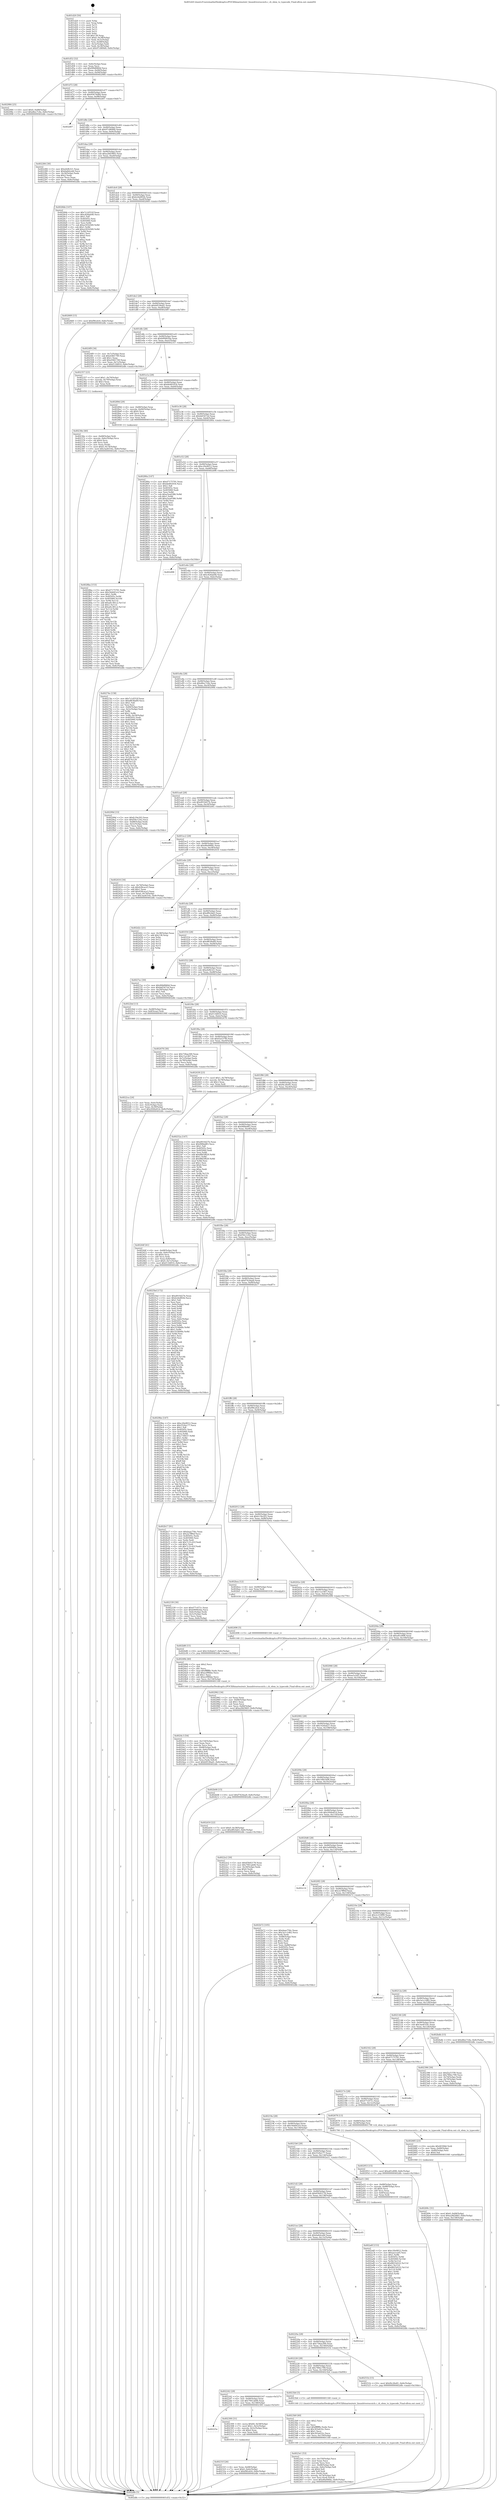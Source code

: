 digraph "0x401d20" {
  label = "0x401d20 (/mnt/c/Users/mathe/Desktop/tcc/POCII/binaries/extr_linuxdriversscsich.c_ch_elem_to_typecode_Final-ollvm.out::main(0))"
  labelloc = "t"
  node[shape=record]

  Entry [label="",width=0.3,height=0.3,shape=circle,fillcolor=black,style=filled]
  "0x401d52" [label="{
     0x401d52 [32]\l
     | [instrs]\l
     &nbsp;&nbsp;0x401d52 \<+6\>: mov -0x8c(%rbp),%eax\l
     &nbsp;&nbsp;0x401d58 \<+2\>: mov %eax,%ecx\l
     &nbsp;&nbsp;0x401d5a \<+6\>: sub $0x90b8960d,%ecx\l
     &nbsp;&nbsp;0x401d60 \<+6\>: mov %eax,-0x90(%rbp)\l
     &nbsp;&nbsp;0x401d66 \<+6\>: mov %ecx,-0x94(%rbp)\l
     &nbsp;&nbsp;0x401d6c \<+6\>: je 0000000000402984 \<main+0xc64\>\l
  }"]
  "0x402984" [label="{
     0x402984 [25]\l
     | [instrs]\l
     &nbsp;&nbsp;0x402984 \<+10\>: movl $0x0,-0x88(%rbp)\l
     &nbsp;&nbsp;0x40298e \<+10\>: movl $0xd6ec7c6e,-0x8c(%rbp)\l
     &nbsp;&nbsp;0x402998 \<+5\>: jmp 0000000000402dfe \<main+0x10de\>\l
  }"]
  "0x401d72" [label="{
     0x401d72 [28]\l
     | [instrs]\l
     &nbsp;&nbsp;0x401d72 \<+5\>: jmp 0000000000401d77 \<main+0x57\>\l
     &nbsp;&nbsp;0x401d77 \<+6\>: mov -0x90(%rbp),%eax\l
     &nbsp;&nbsp;0x401d7d \<+5\>: sub $0x95674d84,%eax\l
     &nbsp;&nbsp;0x401d82 \<+6\>: mov %eax,-0x98(%rbp)\l
     &nbsp;&nbsp;0x401d88 \<+6\>: je 0000000000402d07 \<main+0xfe7\>\l
  }"]
  Exit [label="",width=0.3,height=0.3,shape=circle,fillcolor=black,style=filled,peripheries=2]
  "0x402d07" [label="{
     0x402d07\l
  }", style=dashed]
  "0x401d8e" [label="{
     0x401d8e [28]\l
     | [instrs]\l
     &nbsp;&nbsp;0x401d8e \<+5\>: jmp 0000000000401d93 \<main+0x73\>\l
     &nbsp;&nbsp;0x401d93 \<+6\>: mov -0x90(%rbp),%eax\l
     &nbsp;&nbsp;0x401d99 \<+5\>: sub $0x97c869d0,%eax\l
     &nbsp;&nbsp;0x401d9e \<+6\>: mov %eax,-0x9c(%rbp)\l
     &nbsp;&nbsp;0x401da4 \<+6\>: je 0000000000402284 \<main+0x564\>\l
  }"]
  "0x402bf6" [label="{
     0x402bf6 [15]\l
     | [instrs]\l
     &nbsp;&nbsp;0x402bf6 \<+10\>: movl $0x1426ab27,-0x8c(%rbp)\l
     &nbsp;&nbsp;0x402c00 \<+5\>: jmp 0000000000402dfe \<main+0x10de\>\l
  }"]
  "0x402284" [label="{
     0x402284 [30]\l
     | [instrs]\l
     &nbsp;&nbsp;0x402284 \<+5\>: mov $0xefefb321,%eax\l
     &nbsp;&nbsp;0x402289 \<+5\>: mov $0x6a6dcedd,%ecx\l
     &nbsp;&nbsp;0x40228e \<+3\>: mov -0x34(%rbp),%edx\l
     &nbsp;&nbsp;0x402291 \<+3\>: cmp $0x2,%edx\l
     &nbsp;&nbsp;0x402294 \<+3\>: cmovne %ecx,%eax\l
     &nbsp;&nbsp;0x402297 \<+6\>: mov %eax,-0x8c(%rbp)\l
     &nbsp;&nbsp;0x40229d \<+5\>: jmp 0000000000402dfe \<main+0x10de\>\l
  }"]
  "0x401daa" [label="{
     0x401daa [28]\l
     | [instrs]\l
     &nbsp;&nbsp;0x401daa \<+5\>: jmp 0000000000401daf \<main+0x8f\>\l
     &nbsp;&nbsp;0x401daf \<+6\>: mov -0x90(%rbp),%eax\l
     &nbsp;&nbsp;0x401db5 \<+5\>: sub $0xa28d3665,%eax\l
     &nbsp;&nbsp;0x401dba \<+6\>: mov %eax,-0xa0(%rbp)\l
     &nbsp;&nbsp;0x401dc0 \<+6\>: je 00000000004026bb \<main+0x99b\>\l
  }"]
  "0x402dfe" [label="{
     0x402dfe [5]\l
     | [instrs]\l
     &nbsp;&nbsp;0x402dfe \<+5\>: jmp 0000000000401d52 \<main+0x32\>\l
  }"]
  "0x401d20" [label="{
     0x401d20 [50]\l
     | [instrs]\l
     &nbsp;&nbsp;0x401d20 \<+1\>: push %rbp\l
     &nbsp;&nbsp;0x401d21 \<+3\>: mov %rsp,%rbp\l
     &nbsp;&nbsp;0x401d24 \<+2\>: push %r15\l
     &nbsp;&nbsp;0x401d26 \<+2\>: push %r14\l
     &nbsp;&nbsp;0x401d28 \<+2\>: push %r13\l
     &nbsp;&nbsp;0x401d2a \<+2\>: push %r12\l
     &nbsp;&nbsp;0x401d2c \<+1\>: push %rbx\l
     &nbsp;&nbsp;0x401d2d \<+7\>: sub $0x138,%rsp\l
     &nbsp;&nbsp;0x401d34 \<+7\>: movl $0x0,-0x38(%rbp)\l
     &nbsp;&nbsp;0x401d3b \<+3\>: mov %edi,-0x3c(%rbp)\l
     &nbsp;&nbsp;0x401d3e \<+4\>: mov %rsi,-0x48(%rbp)\l
     &nbsp;&nbsp;0x401d42 \<+3\>: mov -0x3c(%rbp),%edi\l
     &nbsp;&nbsp;0x401d45 \<+3\>: mov %edi,-0x34(%rbp)\l
     &nbsp;&nbsp;0x401d48 \<+10\>: movl $0x97c869d0,-0x8c(%rbp)\l
  }"]
  "0x402a6f" [label="{
     0x402a6f [153]\l
     | [instrs]\l
     &nbsp;&nbsp;0x402a6f \<+5\>: mov $0xc20e9012,%edx\l
     &nbsp;&nbsp;0x402a74 \<+5\>: mov $0xaa1e2d5,%esi\l
     &nbsp;&nbsp;0x402a79 \<+3\>: mov $0x1,%r8b\l
     &nbsp;&nbsp;0x402a7c \<+8\>: mov 0x40505c,%r9d\l
     &nbsp;&nbsp;0x402a84 \<+8\>: mov 0x405060,%r10d\l
     &nbsp;&nbsp;0x402a8c \<+3\>: mov %r9d,%r11d\l
     &nbsp;&nbsp;0x402a8f \<+7\>: add $0x8825d222,%r11d\l
     &nbsp;&nbsp;0x402a96 \<+4\>: sub $0x1,%r11d\l
     &nbsp;&nbsp;0x402a9a \<+7\>: sub $0x8825d222,%r11d\l
     &nbsp;&nbsp;0x402aa1 \<+4\>: imul %r11d,%r9d\l
     &nbsp;&nbsp;0x402aa5 \<+4\>: and $0x1,%r9d\l
     &nbsp;&nbsp;0x402aa9 \<+4\>: cmp $0x0,%r9d\l
     &nbsp;&nbsp;0x402aad \<+3\>: sete %bl\l
     &nbsp;&nbsp;0x402ab0 \<+4\>: cmp $0xa,%r10d\l
     &nbsp;&nbsp;0x402ab4 \<+4\>: setl %r14b\l
     &nbsp;&nbsp;0x402ab8 \<+3\>: mov %bl,%r15b\l
     &nbsp;&nbsp;0x402abb \<+4\>: xor $0xff,%r15b\l
     &nbsp;&nbsp;0x402abf \<+3\>: mov %r14b,%r12b\l
     &nbsp;&nbsp;0x402ac2 \<+4\>: xor $0xff,%r12b\l
     &nbsp;&nbsp;0x402ac6 \<+4\>: xor $0x1,%r8b\l
     &nbsp;&nbsp;0x402aca \<+3\>: mov %r15b,%r13b\l
     &nbsp;&nbsp;0x402acd \<+4\>: and $0xff,%r13b\l
     &nbsp;&nbsp;0x402ad1 \<+3\>: and %r8b,%bl\l
     &nbsp;&nbsp;0x402ad4 \<+3\>: mov %r12b,%al\l
     &nbsp;&nbsp;0x402ad7 \<+2\>: and $0xff,%al\l
     &nbsp;&nbsp;0x402ad9 \<+3\>: and %r8b,%r14b\l
     &nbsp;&nbsp;0x402adc \<+3\>: or %bl,%r13b\l
     &nbsp;&nbsp;0x402adf \<+3\>: or %r14b,%al\l
     &nbsp;&nbsp;0x402ae2 \<+3\>: xor %al,%r13b\l
     &nbsp;&nbsp;0x402ae5 \<+3\>: or %r12b,%r15b\l
     &nbsp;&nbsp;0x402ae8 \<+4\>: xor $0xff,%r15b\l
     &nbsp;&nbsp;0x402aec \<+4\>: or $0x1,%r8b\l
     &nbsp;&nbsp;0x402af0 \<+3\>: and %r8b,%r15b\l
     &nbsp;&nbsp;0x402af3 \<+3\>: or %r15b,%r13b\l
     &nbsp;&nbsp;0x402af6 \<+4\>: test $0x1,%r13b\l
     &nbsp;&nbsp;0x402afa \<+3\>: cmovne %esi,%edx\l
     &nbsp;&nbsp;0x402afd \<+6\>: mov %edx,-0x8c(%rbp)\l
     &nbsp;&nbsp;0x402b03 \<+5\>: jmp 0000000000402dfe \<main+0x10de\>\l
  }"]
  "0x4026bb" [label="{
     0x4026bb [147]\l
     | [instrs]\l
     &nbsp;&nbsp;0x4026bb \<+5\>: mov $0x7c1d552f,%eax\l
     &nbsp;&nbsp;0x4026c0 \<+5\>: mov $0xc826ab46,%ecx\l
     &nbsp;&nbsp;0x4026c5 \<+2\>: mov $0x1,%dl\l
     &nbsp;&nbsp;0x4026c7 \<+7\>: mov 0x40505c,%esi\l
     &nbsp;&nbsp;0x4026ce \<+7\>: mov 0x405060,%edi\l
     &nbsp;&nbsp;0x4026d5 \<+3\>: mov %esi,%r8d\l
     &nbsp;&nbsp;0x4026d8 \<+7\>: sub $0xa181b569,%r8d\l
     &nbsp;&nbsp;0x4026df \<+4\>: sub $0x1,%r8d\l
     &nbsp;&nbsp;0x4026e3 \<+7\>: add $0xa181b569,%r8d\l
     &nbsp;&nbsp;0x4026ea \<+4\>: imul %r8d,%esi\l
     &nbsp;&nbsp;0x4026ee \<+3\>: and $0x1,%esi\l
     &nbsp;&nbsp;0x4026f1 \<+3\>: cmp $0x0,%esi\l
     &nbsp;&nbsp;0x4026f4 \<+4\>: sete %r9b\l
     &nbsp;&nbsp;0x4026f8 \<+3\>: cmp $0xa,%edi\l
     &nbsp;&nbsp;0x4026fb \<+4\>: setl %r10b\l
     &nbsp;&nbsp;0x4026ff \<+3\>: mov %r9b,%r11b\l
     &nbsp;&nbsp;0x402702 \<+4\>: xor $0xff,%r11b\l
     &nbsp;&nbsp;0x402706 \<+3\>: mov %r10b,%bl\l
     &nbsp;&nbsp;0x402709 \<+3\>: xor $0xff,%bl\l
     &nbsp;&nbsp;0x40270c \<+3\>: xor $0x1,%dl\l
     &nbsp;&nbsp;0x40270f \<+3\>: mov %r11b,%r14b\l
     &nbsp;&nbsp;0x402712 \<+4\>: and $0xff,%r14b\l
     &nbsp;&nbsp;0x402716 \<+3\>: and %dl,%r9b\l
     &nbsp;&nbsp;0x402719 \<+3\>: mov %bl,%r15b\l
     &nbsp;&nbsp;0x40271c \<+4\>: and $0xff,%r15b\l
     &nbsp;&nbsp;0x402720 \<+3\>: and %dl,%r10b\l
     &nbsp;&nbsp;0x402723 \<+3\>: or %r9b,%r14b\l
     &nbsp;&nbsp;0x402726 \<+3\>: or %r10b,%r15b\l
     &nbsp;&nbsp;0x402729 \<+3\>: xor %r15b,%r14b\l
     &nbsp;&nbsp;0x40272c \<+3\>: or %bl,%r11b\l
     &nbsp;&nbsp;0x40272f \<+4\>: xor $0xff,%r11b\l
     &nbsp;&nbsp;0x402733 \<+3\>: or $0x1,%dl\l
     &nbsp;&nbsp;0x402736 \<+3\>: and %dl,%r11b\l
     &nbsp;&nbsp;0x402739 \<+3\>: or %r11b,%r14b\l
     &nbsp;&nbsp;0x40273c \<+4\>: test $0x1,%r14b\l
     &nbsp;&nbsp;0x402740 \<+3\>: cmovne %ecx,%eax\l
     &nbsp;&nbsp;0x402743 \<+6\>: mov %eax,-0x8c(%rbp)\l
     &nbsp;&nbsp;0x402749 \<+5\>: jmp 0000000000402dfe \<main+0x10de\>\l
  }"]
  "0x401dc6" [label="{
     0x401dc6 [28]\l
     | [instrs]\l
     &nbsp;&nbsp;0x401dc6 \<+5\>: jmp 0000000000401dcb \<main+0xab\>\l
     &nbsp;&nbsp;0x401dcb \<+6\>: mov -0x90(%rbp),%eax\l
     &nbsp;&nbsp;0x401dd1 \<+5\>: sub $0xb2de802b,%eax\l
     &nbsp;&nbsp;0x401dd6 \<+6\>: mov %eax,-0xa4(%rbp)\l
     &nbsp;&nbsp;0x401ddc \<+6\>: je 0000000000402669 \<main+0x949\>\l
  }"]
  "0x4028ba" [label="{
     0x4028ba [153]\l
     | [instrs]\l
     &nbsp;&nbsp;0x4028ba \<+5\>: mov $0x47175791,%edx\l
     &nbsp;&nbsp;0x4028bf \<+5\>: mov $0x54dd43c4,%esi\l
     &nbsp;&nbsp;0x4028c4 \<+3\>: mov $0x1,%r8b\l
     &nbsp;&nbsp;0x4028c7 \<+8\>: mov 0x40505c,%r9d\l
     &nbsp;&nbsp;0x4028cf \<+8\>: mov 0x405060,%r10d\l
     &nbsp;&nbsp;0x4028d7 \<+3\>: mov %r9d,%r11d\l
     &nbsp;&nbsp;0x4028da \<+7\>: add $0xa0c381c2,%r11d\l
     &nbsp;&nbsp;0x4028e1 \<+4\>: sub $0x1,%r11d\l
     &nbsp;&nbsp;0x4028e5 \<+7\>: sub $0xa0c381c2,%r11d\l
     &nbsp;&nbsp;0x4028ec \<+4\>: imul %r11d,%r9d\l
     &nbsp;&nbsp;0x4028f0 \<+4\>: and $0x1,%r9d\l
     &nbsp;&nbsp;0x4028f4 \<+4\>: cmp $0x0,%r9d\l
     &nbsp;&nbsp;0x4028f8 \<+3\>: sete %bl\l
     &nbsp;&nbsp;0x4028fb \<+4\>: cmp $0xa,%r10d\l
     &nbsp;&nbsp;0x4028ff \<+4\>: setl %r14b\l
     &nbsp;&nbsp;0x402903 \<+3\>: mov %bl,%r15b\l
     &nbsp;&nbsp;0x402906 \<+4\>: xor $0xff,%r15b\l
     &nbsp;&nbsp;0x40290a \<+3\>: mov %r14b,%r12b\l
     &nbsp;&nbsp;0x40290d \<+4\>: xor $0xff,%r12b\l
     &nbsp;&nbsp;0x402911 \<+4\>: xor $0x0,%r8b\l
     &nbsp;&nbsp;0x402915 \<+3\>: mov %r15b,%r13b\l
     &nbsp;&nbsp;0x402918 \<+4\>: and $0x0,%r13b\l
     &nbsp;&nbsp;0x40291c \<+3\>: and %r8b,%bl\l
     &nbsp;&nbsp;0x40291f \<+3\>: mov %r12b,%al\l
     &nbsp;&nbsp;0x402922 \<+2\>: and $0x0,%al\l
     &nbsp;&nbsp;0x402924 \<+3\>: and %r8b,%r14b\l
     &nbsp;&nbsp;0x402927 \<+3\>: or %bl,%r13b\l
     &nbsp;&nbsp;0x40292a \<+3\>: or %r14b,%al\l
     &nbsp;&nbsp;0x40292d \<+3\>: xor %al,%r13b\l
     &nbsp;&nbsp;0x402930 \<+3\>: or %r12b,%r15b\l
     &nbsp;&nbsp;0x402933 \<+4\>: xor $0xff,%r15b\l
     &nbsp;&nbsp;0x402937 \<+4\>: or $0x0,%r8b\l
     &nbsp;&nbsp;0x40293b \<+3\>: and %r8b,%r15b\l
     &nbsp;&nbsp;0x40293e \<+3\>: or %r15b,%r13b\l
     &nbsp;&nbsp;0x402941 \<+4\>: test $0x1,%r13b\l
     &nbsp;&nbsp;0x402945 \<+3\>: cmovne %esi,%edx\l
     &nbsp;&nbsp;0x402948 \<+6\>: mov %edx,-0x8c(%rbp)\l
     &nbsp;&nbsp;0x40294e \<+5\>: jmp 0000000000402dfe \<main+0x10de\>\l
  }"]
  "0x402669" [label="{
     0x402669 [15]\l
     | [instrs]\l
     &nbsp;&nbsp;0x402669 \<+10\>: movl $0xf9fcefc6,-0x8c(%rbp)\l
     &nbsp;&nbsp;0x402673 \<+5\>: jmp 0000000000402dfe \<main+0x10de\>\l
  }"]
  "0x401de2" [label="{
     0x401de2 [28]\l
     | [instrs]\l
     &nbsp;&nbsp;0x401de2 \<+5\>: jmp 0000000000401de7 \<main+0xc7\>\l
     &nbsp;&nbsp;0x401de7 \<+6\>: mov -0x90(%rbp),%eax\l
     &nbsp;&nbsp;0x401ded \<+5\>: sub $0xb9536ad1,%eax\l
     &nbsp;&nbsp;0x401df2 \<+6\>: mov %eax,-0xa8(%rbp)\l
     &nbsp;&nbsp;0x401df8 \<+6\>: je 00000000004024f9 \<main+0x7d9\>\l
  }"]
  "0x40269c" [label="{
     0x40269c [31]\l
     | [instrs]\l
     &nbsp;&nbsp;0x40269c \<+10\>: movl $0x0,-0x84(%rbp)\l
     &nbsp;&nbsp;0x4026a6 \<+10\>: movl $0xa28d3665,-0x8c(%rbp)\l
     &nbsp;&nbsp;0x4026b0 \<+6\>: mov %eax,-0x158(%rbp)\l
     &nbsp;&nbsp;0x4026b6 \<+5\>: jmp 0000000000402dfe \<main+0x10de\>\l
  }"]
  "0x4024f9" [label="{
     0x4024f9 [34]\l
     | [instrs]\l
     &nbsp;&nbsp;0x4024f9 \<+3\>: mov -0x7c(%rbp),%eax\l
     &nbsp;&nbsp;0x4024fc \<+5\>: sub $0xd3fd1749,%eax\l
     &nbsp;&nbsp;0x402501 \<+3\>: add $0x1,%eax\l
     &nbsp;&nbsp;0x402504 \<+5\>: add $0xd3fd1749,%eax\l
     &nbsp;&nbsp;0x402509 \<+3\>: mov %eax,-0x7c(%rbp)\l
     &nbsp;&nbsp;0x40250c \<+10\>: movl $0xf11fd910,-0x8c(%rbp)\l
     &nbsp;&nbsp;0x402516 \<+5\>: jmp 0000000000402dfe \<main+0x10de\>\l
  }"]
  "0x401dfe" [label="{
     0x401dfe [28]\l
     | [instrs]\l
     &nbsp;&nbsp;0x401dfe \<+5\>: jmp 0000000000401e03 \<main+0xe3\>\l
     &nbsp;&nbsp;0x401e03 \<+6\>: mov -0x90(%rbp),%eax\l
     &nbsp;&nbsp;0x401e09 \<+5\>: sub $0xb99462ba,%eax\l
     &nbsp;&nbsp;0x401e0e \<+6\>: mov %eax,-0xac(%rbp)\l
     &nbsp;&nbsp;0x401e14 \<+6\>: je 0000000000402357 \<main+0x637\>\l
  }"]
  "0x402685" [label="{
     0x402685 [23]\l
     | [instrs]\l
     &nbsp;&nbsp;0x402685 \<+10\>: movabs $0x4030b6,%rdi\l
     &nbsp;&nbsp;0x40268f \<+3\>: mov %eax,-0x80(%rbp)\l
     &nbsp;&nbsp;0x402692 \<+3\>: mov -0x80(%rbp),%esi\l
     &nbsp;&nbsp;0x402695 \<+2\>: mov $0x0,%al\l
     &nbsp;&nbsp;0x402697 \<+5\>: call 0000000000401040 \<printf@plt\>\l
     | [calls]\l
     &nbsp;&nbsp;0x401040 \{1\} (unknown)\l
  }"]
  "0x402357" [label="{
     0x402357 [23]\l
     | [instrs]\l
     &nbsp;&nbsp;0x402357 \<+7\>: movl $0x1,-0x70(%rbp)\l
     &nbsp;&nbsp;0x40235e \<+4\>: movslq -0x70(%rbp),%rax\l
     &nbsp;&nbsp;0x402362 \<+4\>: shl $0x3,%rax\l
     &nbsp;&nbsp;0x402366 \<+3\>: mov %rax,%rdi\l
     &nbsp;&nbsp;0x402369 \<+5\>: call 0000000000401050 \<malloc@plt\>\l
     | [calls]\l
     &nbsp;&nbsp;0x401050 \{1\} (unknown)\l
  }"]
  "0x401e1a" [label="{
     0x401e1a [28]\l
     | [instrs]\l
     &nbsp;&nbsp;0x401e1a \<+5\>: jmp 0000000000401e1f \<main+0xff\>\l
     &nbsp;&nbsp;0x401e1f \<+6\>: mov -0x90(%rbp),%eax\l
     &nbsp;&nbsp;0x401e25 \<+5\>: sub $0xbb481654,%eax\l
     &nbsp;&nbsp;0x401e2a \<+6\>: mov %eax,-0xb0(%rbp)\l
     &nbsp;&nbsp;0x401e30 \<+6\>: je 000000000040289d \<main+0xb7d\>\l
  }"]
  "0x4024c3" [label="{
     0x4024c3 [54]\l
     | [instrs]\l
     &nbsp;&nbsp;0x4024c3 \<+6\>: mov -0x154(%rbp),%ecx\l
     &nbsp;&nbsp;0x4024c9 \<+3\>: imul %eax,%ecx\l
     &nbsp;&nbsp;0x4024cc \<+3\>: movslq %ecx,%rsi\l
     &nbsp;&nbsp;0x4024cf \<+4\>: mov -0x68(%rbp),%rdi\l
     &nbsp;&nbsp;0x4024d3 \<+4\>: movslq -0x6c(%rbp),%r8\l
     &nbsp;&nbsp;0x4024d7 \<+4\>: shl $0x4,%r8\l
     &nbsp;&nbsp;0x4024db \<+3\>: add %r8,%rdi\l
     &nbsp;&nbsp;0x4024de \<+4\>: mov 0x8(%rdi),%rdi\l
     &nbsp;&nbsp;0x4024e2 \<+4\>: movslq -0x7c(%rbp),%r8\l
     &nbsp;&nbsp;0x4024e6 \<+4\>: mov %rsi,(%rdi,%r8,8)\l
     &nbsp;&nbsp;0x4024ea \<+10\>: movl $0xb9536ad1,-0x8c(%rbp)\l
     &nbsp;&nbsp;0x4024f4 \<+5\>: jmp 0000000000402dfe \<main+0x10de\>\l
  }"]
  "0x40289d" [label="{
     0x40289d [29]\l
     | [instrs]\l
     &nbsp;&nbsp;0x40289d \<+4\>: mov -0x68(%rbp),%rax\l
     &nbsp;&nbsp;0x4028a1 \<+7\>: movslq -0x84(%rbp),%rcx\l
     &nbsp;&nbsp;0x4028a8 \<+4\>: shl $0x4,%rcx\l
     &nbsp;&nbsp;0x4028ac \<+3\>: add %rcx,%rax\l
     &nbsp;&nbsp;0x4028af \<+3\>: mov (%rax),%rax\l
     &nbsp;&nbsp;0x4028b2 \<+3\>: mov %rax,%rdi\l
     &nbsp;&nbsp;0x4028b5 \<+5\>: call 0000000000401030 \<free@plt\>\l
     | [calls]\l
     &nbsp;&nbsp;0x401030 \{1\} (unknown)\l
  }"]
  "0x401e36" [label="{
     0x401e36 [28]\l
     | [instrs]\l
     &nbsp;&nbsp;0x401e36 \<+5\>: jmp 0000000000401e3b \<main+0x11b\>\l
     &nbsp;&nbsp;0x401e3b \<+6\>: mov -0x90(%rbp),%eax\l
     &nbsp;&nbsp;0x401e41 \<+5\>: sub $0xbbf3472d,%eax\l
     &nbsp;&nbsp;0x401e46 \<+6\>: mov %eax,-0xb4(%rbp)\l
     &nbsp;&nbsp;0x401e4c \<+6\>: je 000000000040280a \<main+0xaea\>\l
  }"]
  "0x40249b" [label="{
     0x40249b [40]\l
     | [instrs]\l
     &nbsp;&nbsp;0x40249b \<+5\>: mov $0x2,%ecx\l
     &nbsp;&nbsp;0x4024a0 \<+1\>: cltd\l
     &nbsp;&nbsp;0x4024a1 \<+2\>: idiv %ecx\l
     &nbsp;&nbsp;0x4024a3 \<+6\>: imul $0xfffffffe,%edx,%ecx\l
     &nbsp;&nbsp;0x4024a9 \<+6\>: add $0xecf9fbbe,%ecx\l
     &nbsp;&nbsp;0x4024af \<+3\>: add $0x1,%ecx\l
     &nbsp;&nbsp;0x4024b2 \<+6\>: sub $0xecf9fbbe,%ecx\l
     &nbsp;&nbsp;0x4024b8 \<+6\>: mov %ecx,-0x154(%rbp)\l
     &nbsp;&nbsp;0x4024be \<+5\>: call 0000000000401160 \<next_i\>\l
     | [calls]\l
     &nbsp;&nbsp;0x401160 \{1\} (/mnt/c/Users/mathe/Desktop/tcc/POCII/binaries/extr_linuxdriversscsich.c_ch_elem_to_typecode_Final-ollvm.out::next_i)\l
  }"]
  "0x40280a" [label="{
     0x40280a [147]\l
     | [instrs]\l
     &nbsp;&nbsp;0x40280a \<+5\>: mov $0x47175791,%eax\l
     &nbsp;&nbsp;0x40280f \<+5\>: mov $0xbb481654,%ecx\l
     &nbsp;&nbsp;0x402814 \<+2\>: mov $0x1,%dl\l
     &nbsp;&nbsp;0x402816 \<+7\>: mov 0x40505c,%esi\l
     &nbsp;&nbsp;0x40281d \<+7\>: mov 0x405060,%edi\l
     &nbsp;&nbsp;0x402824 \<+3\>: mov %esi,%r8d\l
     &nbsp;&nbsp;0x402827 \<+7\>: sub $0xa5ea0386,%r8d\l
     &nbsp;&nbsp;0x40282e \<+4\>: sub $0x1,%r8d\l
     &nbsp;&nbsp;0x402832 \<+7\>: add $0xa5ea0386,%r8d\l
     &nbsp;&nbsp;0x402839 \<+4\>: imul %r8d,%esi\l
     &nbsp;&nbsp;0x40283d \<+3\>: and $0x1,%esi\l
     &nbsp;&nbsp;0x402840 \<+3\>: cmp $0x0,%esi\l
     &nbsp;&nbsp;0x402843 \<+4\>: sete %r9b\l
     &nbsp;&nbsp;0x402847 \<+3\>: cmp $0xa,%edi\l
     &nbsp;&nbsp;0x40284a \<+4\>: setl %r10b\l
     &nbsp;&nbsp;0x40284e \<+3\>: mov %r9b,%r11b\l
     &nbsp;&nbsp;0x402851 \<+4\>: xor $0xff,%r11b\l
     &nbsp;&nbsp;0x402855 \<+3\>: mov %r10b,%bl\l
     &nbsp;&nbsp;0x402858 \<+3\>: xor $0xff,%bl\l
     &nbsp;&nbsp;0x40285b \<+3\>: xor $0x1,%dl\l
     &nbsp;&nbsp;0x40285e \<+3\>: mov %r11b,%r14b\l
     &nbsp;&nbsp;0x402861 \<+4\>: and $0xff,%r14b\l
     &nbsp;&nbsp;0x402865 \<+3\>: and %dl,%r9b\l
     &nbsp;&nbsp;0x402868 \<+3\>: mov %bl,%r15b\l
     &nbsp;&nbsp;0x40286b \<+4\>: and $0xff,%r15b\l
     &nbsp;&nbsp;0x40286f \<+3\>: and %dl,%r10b\l
     &nbsp;&nbsp;0x402872 \<+3\>: or %r9b,%r14b\l
     &nbsp;&nbsp;0x402875 \<+3\>: or %r10b,%r15b\l
     &nbsp;&nbsp;0x402878 \<+3\>: xor %r15b,%r14b\l
     &nbsp;&nbsp;0x40287b \<+3\>: or %bl,%r11b\l
     &nbsp;&nbsp;0x40287e \<+4\>: xor $0xff,%r11b\l
     &nbsp;&nbsp;0x402882 \<+3\>: or $0x1,%dl\l
     &nbsp;&nbsp;0x402885 \<+3\>: and %dl,%r11b\l
     &nbsp;&nbsp;0x402888 \<+3\>: or %r11b,%r14b\l
     &nbsp;&nbsp;0x40288b \<+4\>: test $0x1,%r14b\l
     &nbsp;&nbsp;0x40288f \<+3\>: cmovne %ecx,%eax\l
     &nbsp;&nbsp;0x402892 \<+6\>: mov %eax,-0x8c(%rbp)\l
     &nbsp;&nbsp;0x402898 \<+5\>: jmp 0000000000402dfe \<main+0x10de\>\l
  }"]
  "0x401e52" [label="{
     0x401e52 [28]\l
     | [instrs]\l
     &nbsp;&nbsp;0x401e52 \<+5\>: jmp 0000000000401e57 \<main+0x137\>\l
     &nbsp;&nbsp;0x401e57 \<+6\>: mov -0x90(%rbp),%eax\l
     &nbsp;&nbsp;0x401e5d \<+5\>: sub $0xc20e9012,%eax\l
     &nbsp;&nbsp;0x401e62 \<+6\>: mov %eax,-0xb8(%rbp)\l
     &nbsp;&nbsp;0x401e68 \<+6\>: je 0000000000402d98 \<main+0x1078\>\l
  }"]
  "0x40244f" [label="{
     0x40244f [41]\l
     | [instrs]\l
     &nbsp;&nbsp;0x40244f \<+4\>: mov -0x68(%rbp),%rdi\l
     &nbsp;&nbsp;0x402453 \<+4\>: movslq -0x6c(%rbp),%rcx\l
     &nbsp;&nbsp;0x402457 \<+4\>: shl $0x4,%rcx\l
     &nbsp;&nbsp;0x40245b \<+3\>: add %rcx,%rdi\l
     &nbsp;&nbsp;0x40245e \<+4\>: mov %rax,0x8(%rdi)\l
     &nbsp;&nbsp;0x402462 \<+7\>: movl $0x0,-0x7c(%rbp)\l
     &nbsp;&nbsp;0x402469 \<+10\>: movl $0xf11fd910,-0x8c(%rbp)\l
     &nbsp;&nbsp;0x402473 \<+5\>: jmp 0000000000402dfe \<main+0x10de\>\l
  }"]
  "0x402d98" [label="{
     0x402d98\l
  }", style=dashed]
  "0x401e6e" [label="{
     0x401e6e [28]\l
     | [instrs]\l
     &nbsp;&nbsp;0x401e6e \<+5\>: jmp 0000000000401e73 \<main+0x153\>\l
     &nbsp;&nbsp;0x401e73 \<+6\>: mov -0x90(%rbp),%eax\l
     &nbsp;&nbsp;0x401e79 \<+5\>: sub $0xc826ab46,%eax\l
     &nbsp;&nbsp;0x401e7e \<+6\>: mov %eax,-0xbc(%rbp)\l
     &nbsp;&nbsp;0x401e84 \<+6\>: je 000000000040274e \<main+0xa2e\>\l
  }"]
  "0x4023e1" [label="{
     0x4023e1 [53]\l
     | [instrs]\l
     &nbsp;&nbsp;0x4023e1 \<+6\>: mov -0x150(%rbp),%ecx\l
     &nbsp;&nbsp;0x4023e7 \<+3\>: imul %eax,%ecx\l
     &nbsp;&nbsp;0x4023ea \<+3\>: movslq %ecx,%rsi\l
     &nbsp;&nbsp;0x4023ed \<+4\>: mov -0x68(%rbp),%rdi\l
     &nbsp;&nbsp;0x4023f1 \<+4\>: movslq -0x6c(%rbp),%r8\l
     &nbsp;&nbsp;0x4023f5 \<+4\>: shl $0x4,%r8\l
     &nbsp;&nbsp;0x4023f9 \<+3\>: add %r8,%rdi\l
     &nbsp;&nbsp;0x4023fc \<+3\>: mov (%rdi),%rdi\l
     &nbsp;&nbsp;0x4023ff \<+4\>: movslq -0x74(%rbp),%r8\l
     &nbsp;&nbsp;0x402403 \<+4\>: mov %rsi,(%rdi,%r8,8)\l
     &nbsp;&nbsp;0x402407 \<+10\>: movl $0xd9a948dc,-0x8c(%rbp)\l
     &nbsp;&nbsp;0x402411 \<+5\>: jmp 0000000000402dfe \<main+0x10de\>\l
  }"]
  "0x40274e" [label="{
     0x40274e [158]\l
     | [instrs]\l
     &nbsp;&nbsp;0x40274e \<+5\>: mov $0x7c1d552f,%eax\l
     &nbsp;&nbsp;0x402753 \<+5\>: mov $0xdf636a69,%ecx\l
     &nbsp;&nbsp;0x402758 \<+2\>: mov $0x1,%dl\l
     &nbsp;&nbsp;0x40275a \<+2\>: xor %esi,%esi\l
     &nbsp;&nbsp;0x40275c \<+6\>: mov -0x84(%rbp),%edi\l
     &nbsp;&nbsp;0x402762 \<+3\>: cmp -0x5c(%rbp),%edi\l
     &nbsp;&nbsp;0x402765 \<+4\>: setl %r8b\l
     &nbsp;&nbsp;0x402769 \<+4\>: and $0x1,%r8b\l
     &nbsp;&nbsp;0x40276d \<+4\>: mov %r8b,-0x29(%rbp)\l
     &nbsp;&nbsp;0x402771 \<+7\>: mov 0x40505c,%edi\l
     &nbsp;&nbsp;0x402778 \<+8\>: mov 0x405060,%r9d\l
     &nbsp;&nbsp;0x402780 \<+3\>: sub $0x1,%esi\l
     &nbsp;&nbsp;0x402783 \<+3\>: mov %edi,%r10d\l
     &nbsp;&nbsp;0x402786 \<+3\>: add %esi,%r10d\l
     &nbsp;&nbsp;0x402789 \<+4\>: imul %r10d,%edi\l
     &nbsp;&nbsp;0x40278d \<+3\>: and $0x1,%edi\l
     &nbsp;&nbsp;0x402790 \<+3\>: cmp $0x0,%edi\l
     &nbsp;&nbsp;0x402793 \<+4\>: sete %r8b\l
     &nbsp;&nbsp;0x402797 \<+4\>: cmp $0xa,%r9d\l
     &nbsp;&nbsp;0x40279b \<+4\>: setl %r11b\l
     &nbsp;&nbsp;0x40279f \<+3\>: mov %r8b,%bl\l
     &nbsp;&nbsp;0x4027a2 \<+3\>: xor $0xff,%bl\l
     &nbsp;&nbsp;0x4027a5 \<+3\>: mov %r11b,%r14b\l
     &nbsp;&nbsp;0x4027a8 \<+4\>: xor $0xff,%r14b\l
     &nbsp;&nbsp;0x4027ac \<+3\>: xor $0x1,%dl\l
     &nbsp;&nbsp;0x4027af \<+3\>: mov %bl,%r15b\l
     &nbsp;&nbsp;0x4027b2 \<+4\>: and $0xff,%r15b\l
     &nbsp;&nbsp;0x4027b6 \<+3\>: and %dl,%r8b\l
     &nbsp;&nbsp;0x4027b9 \<+3\>: mov %r14b,%r12b\l
     &nbsp;&nbsp;0x4027bc \<+4\>: and $0xff,%r12b\l
     &nbsp;&nbsp;0x4027c0 \<+3\>: and %dl,%r11b\l
     &nbsp;&nbsp;0x4027c3 \<+3\>: or %r8b,%r15b\l
     &nbsp;&nbsp;0x4027c6 \<+3\>: or %r11b,%r12b\l
     &nbsp;&nbsp;0x4027c9 \<+3\>: xor %r12b,%r15b\l
     &nbsp;&nbsp;0x4027cc \<+3\>: or %r14b,%bl\l
     &nbsp;&nbsp;0x4027cf \<+3\>: xor $0xff,%bl\l
     &nbsp;&nbsp;0x4027d2 \<+3\>: or $0x1,%dl\l
     &nbsp;&nbsp;0x4027d5 \<+2\>: and %dl,%bl\l
     &nbsp;&nbsp;0x4027d7 \<+3\>: or %bl,%r15b\l
     &nbsp;&nbsp;0x4027da \<+4\>: test $0x1,%r15b\l
     &nbsp;&nbsp;0x4027de \<+3\>: cmovne %ecx,%eax\l
     &nbsp;&nbsp;0x4027e1 \<+6\>: mov %eax,-0x8c(%rbp)\l
     &nbsp;&nbsp;0x4027e7 \<+5\>: jmp 0000000000402dfe \<main+0x10de\>\l
  }"]
  "0x401e8a" [label="{
     0x401e8a [28]\l
     | [instrs]\l
     &nbsp;&nbsp;0x401e8a \<+5\>: jmp 0000000000401e8f \<main+0x16f\>\l
     &nbsp;&nbsp;0x401e8f \<+6\>: mov -0x90(%rbp),%eax\l
     &nbsp;&nbsp;0x401e95 \<+5\>: sub $0xd6ec7c6e,%eax\l
     &nbsp;&nbsp;0x401e9a \<+6\>: mov %eax,-0xc0(%rbp)\l
     &nbsp;&nbsp;0x401ea0 \<+6\>: je 000000000040299d \<main+0xc7d\>\l
  }"]
  "0x4023b9" [label="{
     0x4023b9 [40]\l
     | [instrs]\l
     &nbsp;&nbsp;0x4023b9 \<+5\>: mov $0x2,%ecx\l
     &nbsp;&nbsp;0x4023be \<+1\>: cltd\l
     &nbsp;&nbsp;0x4023bf \<+2\>: idiv %ecx\l
     &nbsp;&nbsp;0x4023c1 \<+6\>: imul $0xfffffffe,%edx,%ecx\l
     &nbsp;&nbsp;0x4023c7 \<+6\>: sub $0x303e632c,%ecx\l
     &nbsp;&nbsp;0x4023cd \<+3\>: add $0x1,%ecx\l
     &nbsp;&nbsp;0x4023d0 \<+6\>: add $0x303e632c,%ecx\l
     &nbsp;&nbsp;0x4023d6 \<+6\>: mov %ecx,-0x150(%rbp)\l
     &nbsp;&nbsp;0x4023dc \<+5\>: call 0000000000401160 \<next_i\>\l
     | [calls]\l
     &nbsp;&nbsp;0x401160 \{1\} (/mnt/c/Users/mathe/Desktop/tcc/POCII/binaries/extr_linuxdriversscsich.c_ch_elem_to_typecode_Final-ollvm.out::next_i)\l
  }"]
  "0x40299d" [label="{
     0x40299d [33]\l
     | [instrs]\l
     &nbsp;&nbsp;0x40299d \<+5\>: mov $0xfc19e293,%eax\l
     &nbsp;&nbsp;0x4029a2 \<+5\>: mov $0xf56c1242,%ecx\l
     &nbsp;&nbsp;0x4029a7 \<+6\>: mov -0x88(%rbp),%edx\l
     &nbsp;&nbsp;0x4029ad \<+3\>: cmp -0x5c(%rbp),%edx\l
     &nbsp;&nbsp;0x4029b0 \<+3\>: cmovl %ecx,%eax\l
     &nbsp;&nbsp;0x4029b3 \<+6\>: mov %eax,-0x8c(%rbp)\l
     &nbsp;&nbsp;0x4029b9 \<+5\>: jmp 0000000000402dfe \<main+0x10de\>\l
  }"]
  "0x401ea6" [label="{
     0x401ea6 [28]\l
     | [instrs]\l
     &nbsp;&nbsp;0x401ea6 \<+5\>: jmp 0000000000401eab \<main+0x18b\>\l
     &nbsp;&nbsp;0x401eab \<+6\>: mov -0x90(%rbp),%eax\l
     &nbsp;&nbsp;0x401eb1 \<+5\>: sub $0xd910d27b,%eax\l
     &nbsp;&nbsp;0x401eb6 \<+6\>: mov %eax,-0xc4(%rbp)\l
     &nbsp;&nbsp;0x401ebc \<+6\>: je 0000000000402d41 \<main+0x1021\>\l
  }"]
  "0x40236e" [label="{
     0x40236e [40]\l
     | [instrs]\l
     &nbsp;&nbsp;0x40236e \<+4\>: mov -0x68(%rbp),%rdi\l
     &nbsp;&nbsp;0x402372 \<+4\>: movslq -0x6c(%rbp),%rcx\l
     &nbsp;&nbsp;0x402376 \<+4\>: shl $0x4,%rcx\l
     &nbsp;&nbsp;0x40237a \<+3\>: add %rcx,%rdi\l
     &nbsp;&nbsp;0x40237d \<+3\>: mov %rax,(%rdi)\l
     &nbsp;&nbsp;0x402380 \<+7\>: movl $0x0,-0x74(%rbp)\l
     &nbsp;&nbsp;0x402387 \<+10\>: movl $0x3ae8316c,-0x8c(%rbp)\l
     &nbsp;&nbsp;0x402391 \<+5\>: jmp 0000000000402dfe \<main+0x10de\>\l
  }"]
  "0x402d41" [label="{
     0x402d41\l
  }", style=dashed]
  "0x401ec2" [label="{
     0x401ec2 [28]\l
     | [instrs]\l
     &nbsp;&nbsp;0x401ec2 \<+5\>: jmp 0000000000401ec7 \<main+0x1a7\>\l
     &nbsp;&nbsp;0x401ec7 \<+6\>: mov -0x90(%rbp),%eax\l
     &nbsp;&nbsp;0x401ecd \<+5\>: sub $0xd9a948dc,%eax\l
     &nbsp;&nbsp;0x401ed2 \<+6\>: mov %eax,-0xc8(%rbp)\l
     &nbsp;&nbsp;0x401ed8 \<+6\>: je 0000000000402416 \<main+0x6f6\>\l
  }"]
  "0x40231f" [label="{
     0x40231f [26]\l
     | [instrs]\l
     &nbsp;&nbsp;0x40231f \<+4\>: mov %rax,-0x68(%rbp)\l
     &nbsp;&nbsp;0x402323 \<+7\>: movl $0x0,-0x6c(%rbp)\l
     &nbsp;&nbsp;0x40232a \<+10\>: movl $0xf9fcefc6,-0x8c(%rbp)\l
     &nbsp;&nbsp;0x402334 \<+5\>: jmp 0000000000402dfe \<main+0x10de\>\l
  }"]
  "0x402416" [label="{
     0x402416 [34]\l
     | [instrs]\l
     &nbsp;&nbsp;0x402416 \<+3\>: mov -0x74(%rbp),%eax\l
     &nbsp;&nbsp;0x402419 \<+5\>: sub $0x428cace3,%eax\l
     &nbsp;&nbsp;0x40241e \<+3\>: add $0x1,%eax\l
     &nbsp;&nbsp;0x402421 \<+5\>: add $0x428cace3,%eax\l
     &nbsp;&nbsp;0x402426 \<+3\>: mov %eax,-0x74(%rbp)\l
     &nbsp;&nbsp;0x402429 \<+10\>: movl $0x3ae8316c,-0x8c(%rbp)\l
     &nbsp;&nbsp;0x402433 \<+5\>: jmp 0000000000402dfe \<main+0x10de\>\l
  }"]
  "0x401ede" [label="{
     0x401ede [28]\l
     | [instrs]\l
     &nbsp;&nbsp;0x401ede \<+5\>: jmp 0000000000401ee3 \<main+0x1c3\>\l
     &nbsp;&nbsp;0x401ee3 \<+6\>: mov -0x90(%rbp),%eax\l
     &nbsp;&nbsp;0x401ee9 \<+5\>: sub $0xdaae756c,%eax\l
     &nbsp;&nbsp;0x401eee \<+6\>: mov %eax,-0xcc(%rbp)\l
     &nbsp;&nbsp;0x401ef4 \<+6\>: je 0000000000402dc5 \<main+0x10a5\>\l
  }"]
  "0x40225e" [label="{
     0x40225e\l
  }", style=dashed]
  "0x402dc5" [label="{
     0x402dc5\l
  }", style=dashed]
  "0x401efa" [label="{
     0x401efa [28]\l
     | [instrs]\l
     &nbsp;&nbsp;0x401efa \<+5\>: jmp 0000000000401eff \<main+0x1df\>\l
     &nbsp;&nbsp;0x401eff \<+6\>: mov -0x90(%rbp),%eax\l
     &nbsp;&nbsp;0x401f05 \<+5\>: sub $0xdf0cfab5,%eax\l
     &nbsp;&nbsp;0x401f0a \<+6\>: mov %eax,-0xd0(%rbp)\l
     &nbsp;&nbsp;0x401f10 \<+6\>: je 0000000000402d2c \<main+0x100c\>\l
  }"]
  "0x402300" [label="{
     0x402300 [31]\l
     | [instrs]\l
     &nbsp;&nbsp;0x402300 \<+8\>: movq $0x64,-0x58(%rbp)\l
     &nbsp;&nbsp;0x402308 \<+7\>: movl $0x1,-0x5c(%rbp)\l
     &nbsp;&nbsp;0x40230f \<+4\>: movslq -0x5c(%rbp),%rax\l
     &nbsp;&nbsp;0x402313 \<+4\>: shl $0x4,%rax\l
     &nbsp;&nbsp;0x402317 \<+3\>: mov %rax,%rdi\l
     &nbsp;&nbsp;0x40231a \<+5\>: call 0000000000401050 \<malloc@plt\>\l
     | [calls]\l
     &nbsp;&nbsp;0x401050 \{1\} (unknown)\l
  }"]
  "0x402d2c" [label="{
     0x402d2c [21]\l
     | [instrs]\l
     &nbsp;&nbsp;0x402d2c \<+3\>: mov -0x38(%rbp),%eax\l
     &nbsp;&nbsp;0x402d2f \<+7\>: add $0x138,%rsp\l
     &nbsp;&nbsp;0x402d36 \<+1\>: pop %rbx\l
     &nbsp;&nbsp;0x402d37 \<+2\>: pop %r12\l
     &nbsp;&nbsp;0x402d39 \<+2\>: pop %r13\l
     &nbsp;&nbsp;0x402d3b \<+2\>: pop %r14\l
     &nbsp;&nbsp;0x402d3d \<+2\>: pop %r15\l
     &nbsp;&nbsp;0x402d3f \<+1\>: pop %rbp\l
     &nbsp;&nbsp;0x402d40 \<+1\>: ret\l
  }"]
  "0x401f16" [label="{
     0x401f16 [28]\l
     | [instrs]\l
     &nbsp;&nbsp;0x401f16 \<+5\>: jmp 0000000000401f1b \<main+0x1fb\>\l
     &nbsp;&nbsp;0x401f1b \<+6\>: mov -0x90(%rbp),%eax\l
     &nbsp;&nbsp;0x401f21 \<+5\>: sub $0xdf636a69,%eax\l
     &nbsp;&nbsp;0x401f26 \<+6\>: mov %eax,-0xd4(%rbp)\l
     &nbsp;&nbsp;0x401f2c \<+6\>: je 00000000004027ec \<main+0xacc\>\l
  }"]
  "0x402242" [label="{
     0x402242 [28]\l
     | [instrs]\l
     &nbsp;&nbsp;0x402242 \<+5\>: jmp 0000000000402247 \<main+0x527\>\l
     &nbsp;&nbsp;0x402247 \<+6\>: mov -0x90(%rbp),%eax\l
     &nbsp;&nbsp;0x40224d \<+5\>: sub $0x7941ab06,%eax\l
     &nbsp;&nbsp;0x402252 \<+6\>: mov %eax,-0x148(%rbp)\l
     &nbsp;&nbsp;0x402258 \<+6\>: je 0000000000402300 \<main+0x5e0\>\l
  }"]
  "0x4027ec" [label="{
     0x4027ec [30]\l
     | [instrs]\l
     &nbsp;&nbsp;0x4027ec \<+5\>: mov $0x90b8960d,%eax\l
     &nbsp;&nbsp;0x4027f1 \<+5\>: mov $0xbbf3472d,%ecx\l
     &nbsp;&nbsp;0x4027f6 \<+3\>: mov -0x29(%rbp),%dl\l
     &nbsp;&nbsp;0x4027f9 \<+3\>: test $0x1,%dl\l
     &nbsp;&nbsp;0x4027fc \<+3\>: cmovne %ecx,%eax\l
     &nbsp;&nbsp;0x4027ff \<+6\>: mov %eax,-0x8c(%rbp)\l
     &nbsp;&nbsp;0x402805 \<+5\>: jmp 0000000000402dfe \<main+0x10de\>\l
  }"]
  "0x401f32" [label="{
     0x401f32 [28]\l
     | [instrs]\l
     &nbsp;&nbsp;0x401f32 \<+5\>: jmp 0000000000401f37 \<main+0x217\>\l
     &nbsp;&nbsp;0x401f37 \<+6\>: mov -0x90(%rbp),%eax\l
     &nbsp;&nbsp;0x401f3d \<+5\>: sub $0xefefb321,%eax\l
     &nbsp;&nbsp;0x401f42 \<+6\>: mov %eax,-0xd8(%rbp)\l
     &nbsp;&nbsp;0x401f48 \<+6\>: je 00000000004022bd \<main+0x59d\>\l
  }"]
  "0x4023b4" [label="{
     0x4023b4 [5]\l
     | [instrs]\l
     &nbsp;&nbsp;0x4023b4 \<+5\>: call 0000000000401160 \<next_i\>\l
     | [calls]\l
     &nbsp;&nbsp;0x401160 \{1\} (/mnt/c/Users/mathe/Desktop/tcc/POCII/binaries/extr_linuxdriversscsich.c_ch_elem_to_typecode_Final-ollvm.out::next_i)\l
  }"]
  "0x4022bd" [label="{
     0x4022bd [13]\l
     | [instrs]\l
     &nbsp;&nbsp;0x4022bd \<+4\>: mov -0x48(%rbp),%rax\l
     &nbsp;&nbsp;0x4022c1 \<+4\>: mov 0x8(%rax),%rdi\l
     &nbsp;&nbsp;0x4022c5 \<+5\>: call 0000000000401060 \<atoi@plt\>\l
     | [calls]\l
     &nbsp;&nbsp;0x401060 \{1\} (unknown)\l
  }"]
  "0x401f4e" [label="{
     0x401f4e [28]\l
     | [instrs]\l
     &nbsp;&nbsp;0x401f4e \<+5\>: jmp 0000000000401f53 \<main+0x233\>\l
     &nbsp;&nbsp;0x401f53 \<+6\>: mov -0x90(%rbp),%eax\l
     &nbsp;&nbsp;0x401f59 \<+5\>: sub $0xf11fd910,%eax\l
     &nbsp;&nbsp;0x401f5e \<+6\>: mov %eax,-0xdc(%rbp)\l
     &nbsp;&nbsp;0x401f64 \<+6\>: je 0000000000402478 \<main+0x758\>\l
  }"]
  "0x4022ca" [label="{
     0x4022ca [24]\l
     | [instrs]\l
     &nbsp;&nbsp;0x4022ca \<+3\>: mov %eax,-0x4c(%rbp)\l
     &nbsp;&nbsp;0x4022cd \<+3\>: mov -0x4c(%rbp),%eax\l
     &nbsp;&nbsp;0x4022d0 \<+3\>: mov %eax,-0x30(%rbp)\l
     &nbsp;&nbsp;0x4022d3 \<+10\>: movl $0x2044e61d,-0x8c(%rbp)\l
     &nbsp;&nbsp;0x4022dd \<+5\>: jmp 0000000000402dfe \<main+0x10de\>\l
  }"]
  "0x402226" [label="{
     0x402226 [28]\l
     | [instrs]\l
     &nbsp;&nbsp;0x402226 \<+5\>: jmp 000000000040222b \<main+0x50b\>\l
     &nbsp;&nbsp;0x40222b \<+6\>: mov -0x90(%rbp),%eax\l
     &nbsp;&nbsp;0x402231 \<+5\>: sub $0x789ec799,%eax\l
     &nbsp;&nbsp;0x402236 \<+6\>: mov %eax,-0x144(%rbp)\l
     &nbsp;&nbsp;0x40223c \<+6\>: je 00000000004023b4 \<main+0x694\>\l
  }"]
  "0x402478" [label="{
     0x402478 [30]\l
     | [instrs]\l
     &nbsp;&nbsp;0x402478 \<+5\>: mov $0x736aa300,%eax\l
     &nbsp;&nbsp;0x40247d \<+5\>: mov $0x11a1467,%ecx\l
     &nbsp;&nbsp;0x402482 \<+3\>: mov -0x7c(%rbp),%edx\l
     &nbsp;&nbsp;0x402485 \<+3\>: cmp -0x78(%rbp),%edx\l
     &nbsp;&nbsp;0x402488 \<+3\>: cmovl %ecx,%eax\l
     &nbsp;&nbsp;0x40248b \<+6\>: mov %eax,-0x8c(%rbp)\l
     &nbsp;&nbsp;0x402491 \<+5\>: jmp 0000000000402dfe \<main+0x10de\>\l
  }"]
  "0x401f6a" [label="{
     0x401f6a [28]\l
     | [instrs]\l
     &nbsp;&nbsp;0x401f6a \<+5\>: jmp 0000000000401f6f \<main+0x24f\>\l
     &nbsp;&nbsp;0x401f6f \<+6\>: mov -0x90(%rbp),%eax\l
     &nbsp;&nbsp;0x401f75 \<+5\>: sub $0xf2a537f0,%eax\l
     &nbsp;&nbsp;0x401f7a \<+6\>: mov %eax,-0xe0(%rbp)\l
     &nbsp;&nbsp;0x401f80 \<+6\>: je 0000000000402438 \<main+0x718\>\l
  }"]
  "0x40251b" [label="{
     0x40251b [15]\l
     | [instrs]\l
     &nbsp;&nbsp;0x40251b \<+10\>: movl $0xf4c26e81,-0x8c(%rbp)\l
     &nbsp;&nbsp;0x402525 \<+5\>: jmp 0000000000402dfe \<main+0x10de\>\l
  }"]
  "0x402438" [label="{
     0x402438 [23]\l
     | [instrs]\l
     &nbsp;&nbsp;0x402438 \<+7\>: movl $0x1,-0x78(%rbp)\l
     &nbsp;&nbsp;0x40243f \<+4\>: movslq -0x78(%rbp),%rax\l
     &nbsp;&nbsp;0x402443 \<+4\>: shl $0x3,%rax\l
     &nbsp;&nbsp;0x402447 \<+3\>: mov %rax,%rdi\l
     &nbsp;&nbsp;0x40244a \<+5\>: call 0000000000401050 \<malloc@plt\>\l
     | [calls]\l
     &nbsp;&nbsp;0x401050 \{1\} (unknown)\l
  }"]
  "0x401f86" [label="{
     0x401f86 [28]\l
     | [instrs]\l
     &nbsp;&nbsp;0x401f86 \<+5\>: jmp 0000000000401f8b \<main+0x26b\>\l
     &nbsp;&nbsp;0x401f8b \<+6\>: mov -0x90(%rbp),%eax\l
     &nbsp;&nbsp;0x401f91 \<+5\>: sub $0xf4c26e81,%eax\l
     &nbsp;&nbsp;0x401f96 \<+6\>: mov %eax,-0xe4(%rbp)\l
     &nbsp;&nbsp;0x401f9c \<+6\>: je 000000000040252a \<main+0x80a\>\l
  }"]
  "0x40220a" [label="{
     0x40220a [28]\l
     | [instrs]\l
     &nbsp;&nbsp;0x40220a \<+5\>: jmp 000000000040220f \<main+0x4ef\>\l
     &nbsp;&nbsp;0x40220f \<+6\>: mov -0x90(%rbp),%eax\l
     &nbsp;&nbsp;0x402215 \<+5\>: sub $0x736aa300,%eax\l
     &nbsp;&nbsp;0x40221a \<+6\>: mov %eax,-0x140(%rbp)\l
     &nbsp;&nbsp;0x402220 \<+6\>: je 000000000040251b \<main+0x7fb\>\l
  }"]
  "0x40252a" [label="{
     0x40252a [147]\l
     | [instrs]\l
     &nbsp;&nbsp;0x40252a \<+5\>: mov $0xd910d27b,%eax\l
     &nbsp;&nbsp;0x40252f \<+5\>: mov $0xf4fbbd83,%ecx\l
     &nbsp;&nbsp;0x402534 \<+2\>: mov $0x1,%dl\l
     &nbsp;&nbsp;0x402536 \<+7\>: mov 0x40505c,%esi\l
     &nbsp;&nbsp;0x40253d \<+7\>: mov 0x405060,%edi\l
     &nbsp;&nbsp;0x402544 \<+3\>: mov %esi,%r8d\l
     &nbsp;&nbsp;0x402547 \<+7\>: add $0x88b5f829,%r8d\l
     &nbsp;&nbsp;0x40254e \<+4\>: sub $0x1,%r8d\l
     &nbsp;&nbsp;0x402552 \<+7\>: sub $0x88b5f829,%r8d\l
     &nbsp;&nbsp;0x402559 \<+4\>: imul %r8d,%esi\l
     &nbsp;&nbsp;0x40255d \<+3\>: and $0x1,%esi\l
     &nbsp;&nbsp;0x402560 \<+3\>: cmp $0x0,%esi\l
     &nbsp;&nbsp;0x402563 \<+4\>: sete %r9b\l
     &nbsp;&nbsp;0x402567 \<+3\>: cmp $0xa,%edi\l
     &nbsp;&nbsp;0x40256a \<+4\>: setl %r10b\l
     &nbsp;&nbsp;0x40256e \<+3\>: mov %r9b,%r11b\l
     &nbsp;&nbsp;0x402571 \<+4\>: xor $0xff,%r11b\l
     &nbsp;&nbsp;0x402575 \<+3\>: mov %r10b,%bl\l
     &nbsp;&nbsp;0x402578 \<+3\>: xor $0xff,%bl\l
     &nbsp;&nbsp;0x40257b \<+3\>: xor $0x1,%dl\l
     &nbsp;&nbsp;0x40257e \<+3\>: mov %r11b,%r14b\l
     &nbsp;&nbsp;0x402581 \<+4\>: and $0xff,%r14b\l
     &nbsp;&nbsp;0x402585 \<+3\>: and %dl,%r9b\l
     &nbsp;&nbsp;0x402588 \<+3\>: mov %bl,%r15b\l
     &nbsp;&nbsp;0x40258b \<+4\>: and $0xff,%r15b\l
     &nbsp;&nbsp;0x40258f \<+3\>: and %dl,%r10b\l
     &nbsp;&nbsp;0x402592 \<+3\>: or %r9b,%r14b\l
     &nbsp;&nbsp;0x402595 \<+3\>: or %r10b,%r15b\l
     &nbsp;&nbsp;0x402598 \<+3\>: xor %r15b,%r14b\l
     &nbsp;&nbsp;0x40259b \<+3\>: or %bl,%r11b\l
     &nbsp;&nbsp;0x40259e \<+4\>: xor $0xff,%r11b\l
     &nbsp;&nbsp;0x4025a2 \<+3\>: or $0x1,%dl\l
     &nbsp;&nbsp;0x4025a5 \<+3\>: and %dl,%r11b\l
     &nbsp;&nbsp;0x4025a8 \<+3\>: or %r11b,%r14b\l
     &nbsp;&nbsp;0x4025ab \<+4\>: test $0x1,%r14b\l
     &nbsp;&nbsp;0x4025af \<+3\>: cmovne %ecx,%eax\l
     &nbsp;&nbsp;0x4025b2 \<+6\>: mov %eax,-0x8c(%rbp)\l
     &nbsp;&nbsp;0x4025b8 \<+5\>: jmp 0000000000402dfe \<main+0x10de\>\l
  }"]
  "0x401fa2" [label="{
     0x401fa2 [28]\l
     | [instrs]\l
     &nbsp;&nbsp;0x401fa2 \<+5\>: jmp 0000000000401fa7 \<main+0x287\>\l
     &nbsp;&nbsp;0x401fa7 \<+6\>: mov -0x90(%rbp),%eax\l
     &nbsp;&nbsp;0x401fad \<+5\>: sub $0xf4fbbd83,%eax\l
     &nbsp;&nbsp;0x401fb2 \<+6\>: mov %eax,-0xe8(%rbp)\l
     &nbsp;&nbsp;0x401fb8 \<+6\>: je 00000000004025bd \<main+0x89d\>\l
  }"]
  "0x4022a2" [label="{
     0x4022a2\l
  }", style=dashed]
  "0x4025bd" [label="{
     0x4025bd [172]\l
     | [instrs]\l
     &nbsp;&nbsp;0x4025bd \<+5\>: mov $0xd910d27b,%eax\l
     &nbsp;&nbsp;0x4025c2 \<+5\>: mov $0xb2de802b,%ecx\l
     &nbsp;&nbsp;0x4025c7 \<+2\>: mov $0x1,%dl\l
     &nbsp;&nbsp;0x4025c9 \<+2\>: xor %esi,%esi\l
     &nbsp;&nbsp;0x4025cb \<+3\>: mov -0x6c(%rbp),%edi\l
     &nbsp;&nbsp;0x4025ce \<+3\>: mov %esi,%r8d\l
     &nbsp;&nbsp;0x4025d1 \<+3\>: sub %edi,%r8d\l
     &nbsp;&nbsp;0x4025d4 \<+2\>: mov %esi,%edi\l
     &nbsp;&nbsp;0x4025d6 \<+3\>: sub $0x1,%edi\l
     &nbsp;&nbsp;0x4025d9 \<+3\>: add %edi,%r8d\l
     &nbsp;&nbsp;0x4025dc \<+3\>: sub %r8d,%esi\l
     &nbsp;&nbsp;0x4025df \<+3\>: mov %esi,-0x6c(%rbp)\l
     &nbsp;&nbsp;0x4025e2 \<+7\>: mov 0x40505c,%esi\l
     &nbsp;&nbsp;0x4025e9 \<+7\>: mov 0x405060,%edi\l
     &nbsp;&nbsp;0x4025f0 \<+3\>: mov %esi,%r8d\l
     &nbsp;&nbsp;0x4025f3 \<+7\>: add $0x1034b6fe,%r8d\l
     &nbsp;&nbsp;0x4025fa \<+4\>: sub $0x1,%r8d\l
     &nbsp;&nbsp;0x4025fe \<+7\>: sub $0x1034b6fe,%r8d\l
     &nbsp;&nbsp;0x402605 \<+4\>: imul %r8d,%esi\l
     &nbsp;&nbsp;0x402609 \<+3\>: and $0x1,%esi\l
     &nbsp;&nbsp;0x40260c \<+3\>: cmp $0x0,%esi\l
     &nbsp;&nbsp;0x40260f \<+4\>: sete %r9b\l
     &nbsp;&nbsp;0x402613 \<+3\>: cmp $0xa,%edi\l
     &nbsp;&nbsp;0x402616 \<+4\>: setl %r10b\l
     &nbsp;&nbsp;0x40261a \<+3\>: mov %r9b,%r11b\l
     &nbsp;&nbsp;0x40261d \<+4\>: xor $0xff,%r11b\l
     &nbsp;&nbsp;0x402621 \<+3\>: mov %r10b,%bl\l
     &nbsp;&nbsp;0x402624 \<+3\>: xor $0xff,%bl\l
     &nbsp;&nbsp;0x402627 \<+3\>: xor $0x1,%dl\l
     &nbsp;&nbsp;0x40262a \<+3\>: mov %r11b,%r14b\l
     &nbsp;&nbsp;0x40262d \<+4\>: and $0xff,%r14b\l
     &nbsp;&nbsp;0x402631 \<+3\>: and %dl,%r9b\l
     &nbsp;&nbsp;0x402634 \<+3\>: mov %bl,%r15b\l
     &nbsp;&nbsp;0x402637 \<+4\>: and $0xff,%r15b\l
     &nbsp;&nbsp;0x40263b \<+3\>: and %dl,%r10b\l
     &nbsp;&nbsp;0x40263e \<+3\>: or %r9b,%r14b\l
     &nbsp;&nbsp;0x402641 \<+3\>: or %r10b,%r15b\l
     &nbsp;&nbsp;0x402644 \<+3\>: xor %r15b,%r14b\l
     &nbsp;&nbsp;0x402647 \<+3\>: or %bl,%r11b\l
     &nbsp;&nbsp;0x40264a \<+4\>: xor $0xff,%r11b\l
     &nbsp;&nbsp;0x40264e \<+3\>: or $0x1,%dl\l
     &nbsp;&nbsp;0x402651 \<+3\>: and %dl,%r11b\l
     &nbsp;&nbsp;0x402654 \<+3\>: or %r11b,%r14b\l
     &nbsp;&nbsp;0x402657 \<+4\>: test $0x1,%r14b\l
     &nbsp;&nbsp;0x40265b \<+3\>: cmovne %ecx,%eax\l
     &nbsp;&nbsp;0x40265e \<+6\>: mov %eax,-0x8c(%rbp)\l
     &nbsp;&nbsp;0x402664 \<+5\>: jmp 0000000000402dfe \<main+0x10de\>\l
  }"]
  "0x401fbe" [label="{
     0x401fbe [28]\l
     | [instrs]\l
     &nbsp;&nbsp;0x401fbe \<+5\>: jmp 0000000000401fc3 \<main+0x2a3\>\l
     &nbsp;&nbsp;0x401fc3 \<+6\>: mov -0x90(%rbp),%eax\l
     &nbsp;&nbsp;0x401fc9 \<+5\>: sub $0xf56c1242,%eax\l
     &nbsp;&nbsp;0x401fce \<+6\>: mov %eax,-0xec(%rbp)\l
     &nbsp;&nbsp;0x401fd4 \<+6\>: je 00000000004029be \<main+0xc9e\>\l
  }"]
  "0x4021ee" [label="{
     0x4021ee [28]\l
     | [instrs]\l
     &nbsp;&nbsp;0x4021ee \<+5\>: jmp 00000000004021f3 \<main+0x4d3\>\l
     &nbsp;&nbsp;0x4021f3 \<+6\>: mov -0x90(%rbp),%eax\l
     &nbsp;&nbsp;0x4021f9 \<+5\>: sub $0x6a6dcedd,%eax\l
     &nbsp;&nbsp;0x4021fe \<+6\>: mov %eax,-0x13c(%rbp)\l
     &nbsp;&nbsp;0x402204 \<+6\>: je 00000000004022a2 \<main+0x582\>\l
  }"]
  "0x4029be" [label="{
     0x4029be [147]\l
     | [instrs]\l
     &nbsp;&nbsp;0x4029be \<+5\>: mov $0xc20e9012,%eax\l
     &nbsp;&nbsp;0x4029c3 \<+5\>: mov $0x552fa177,%ecx\l
     &nbsp;&nbsp;0x4029c8 \<+2\>: mov $0x1,%dl\l
     &nbsp;&nbsp;0x4029ca \<+7\>: mov 0x40505c,%esi\l
     &nbsp;&nbsp;0x4029d1 \<+7\>: mov 0x405060,%edi\l
     &nbsp;&nbsp;0x4029d8 \<+3\>: mov %esi,%r8d\l
     &nbsp;&nbsp;0x4029db \<+7\>: sub $0xc736037,%r8d\l
     &nbsp;&nbsp;0x4029e2 \<+4\>: sub $0x1,%r8d\l
     &nbsp;&nbsp;0x4029e6 \<+7\>: add $0xc736037,%r8d\l
     &nbsp;&nbsp;0x4029ed \<+4\>: imul %r8d,%esi\l
     &nbsp;&nbsp;0x4029f1 \<+3\>: and $0x1,%esi\l
     &nbsp;&nbsp;0x4029f4 \<+3\>: cmp $0x0,%esi\l
     &nbsp;&nbsp;0x4029f7 \<+4\>: sete %r9b\l
     &nbsp;&nbsp;0x4029fb \<+3\>: cmp $0xa,%edi\l
     &nbsp;&nbsp;0x4029fe \<+4\>: setl %r10b\l
     &nbsp;&nbsp;0x402a02 \<+3\>: mov %r9b,%r11b\l
     &nbsp;&nbsp;0x402a05 \<+4\>: xor $0xff,%r11b\l
     &nbsp;&nbsp;0x402a09 \<+3\>: mov %r10b,%bl\l
     &nbsp;&nbsp;0x402a0c \<+3\>: xor $0xff,%bl\l
     &nbsp;&nbsp;0x402a0f \<+3\>: xor $0x1,%dl\l
     &nbsp;&nbsp;0x402a12 \<+3\>: mov %r11b,%r14b\l
     &nbsp;&nbsp;0x402a15 \<+4\>: and $0xff,%r14b\l
     &nbsp;&nbsp;0x402a19 \<+3\>: and %dl,%r9b\l
     &nbsp;&nbsp;0x402a1c \<+3\>: mov %bl,%r15b\l
     &nbsp;&nbsp;0x402a1f \<+4\>: and $0xff,%r15b\l
     &nbsp;&nbsp;0x402a23 \<+3\>: and %dl,%r10b\l
     &nbsp;&nbsp;0x402a26 \<+3\>: or %r9b,%r14b\l
     &nbsp;&nbsp;0x402a29 \<+3\>: or %r10b,%r15b\l
     &nbsp;&nbsp;0x402a2c \<+3\>: xor %r15b,%r14b\l
     &nbsp;&nbsp;0x402a2f \<+3\>: or %bl,%r11b\l
     &nbsp;&nbsp;0x402a32 \<+4\>: xor $0xff,%r11b\l
     &nbsp;&nbsp;0x402a36 \<+3\>: or $0x1,%dl\l
     &nbsp;&nbsp;0x402a39 \<+3\>: and %dl,%r11b\l
     &nbsp;&nbsp;0x402a3c \<+3\>: or %r11b,%r14b\l
     &nbsp;&nbsp;0x402a3f \<+4\>: test $0x1,%r14b\l
     &nbsp;&nbsp;0x402a43 \<+3\>: cmovne %ecx,%eax\l
     &nbsp;&nbsp;0x402a46 \<+6\>: mov %eax,-0x8c(%rbp)\l
     &nbsp;&nbsp;0x402a4c \<+5\>: jmp 0000000000402dfe \<main+0x10de\>\l
  }"]
  "0x401fda" [label="{
     0x401fda [28]\l
     | [instrs]\l
     &nbsp;&nbsp;0x401fda \<+5\>: jmp 0000000000401fdf \<main+0x2bf\>\l
     &nbsp;&nbsp;0x401fdf \<+6\>: mov -0x90(%rbp),%eax\l
     &nbsp;&nbsp;0x401fe5 \<+5\>: sub $0xf7424aa9,%eax\l
     &nbsp;&nbsp;0x401fea \<+6\>: mov %eax,-0xf0(%rbp)\l
     &nbsp;&nbsp;0x401ff0 \<+6\>: je 0000000000402b17 \<main+0xdf7\>\l
  }"]
  "0x402c05" [label="{
     0x402c05\l
  }", style=dashed]
  "0x402b17" [label="{
     0x402b17 [91]\l
     | [instrs]\l
     &nbsp;&nbsp;0x402b17 \<+5\>: mov $0xdaae756c,%eax\l
     &nbsp;&nbsp;0x402b1c \<+5\>: mov $0x2a7ff9ef,%ecx\l
     &nbsp;&nbsp;0x402b21 \<+7\>: mov 0x40505c,%edx\l
     &nbsp;&nbsp;0x402b28 \<+7\>: mov 0x405060,%esi\l
     &nbsp;&nbsp;0x402b2f \<+2\>: mov %edx,%edi\l
     &nbsp;&nbsp;0x402b31 \<+6\>: add $0x7c31c41f,%edi\l
     &nbsp;&nbsp;0x402b37 \<+3\>: sub $0x1,%edi\l
     &nbsp;&nbsp;0x402b3a \<+6\>: sub $0x7c31c41f,%edi\l
     &nbsp;&nbsp;0x402b40 \<+3\>: imul %edi,%edx\l
     &nbsp;&nbsp;0x402b43 \<+3\>: and $0x1,%edx\l
     &nbsp;&nbsp;0x402b46 \<+3\>: cmp $0x0,%edx\l
     &nbsp;&nbsp;0x402b49 \<+4\>: sete %r8b\l
     &nbsp;&nbsp;0x402b4d \<+3\>: cmp $0xa,%esi\l
     &nbsp;&nbsp;0x402b50 \<+4\>: setl %r9b\l
     &nbsp;&nbsp;0x402b54 \<+3\>: mov %r8b,%r10b\l
     &nbsp;&nbsp;0x402b57 \<+3\>: and %r9b,%r10b\l
     &nbsp;&nbsp;0x402b5a \<+3\>: xor %r9b,%r8b\l
     &nbsp;&nbsp;0x402b5d \<+3\>: or %r8b,%r10b\l
     &nbsp;&nbsp;0x402b60 \<+4\>: test $0x1,%r10b\l
     &nbsp;&nbsp;0x402b64 \<+3\>: cmovne %ecx,%eax\l
     &nbsp;&nbsp;0x402b67 \<+6\>: mov %eax,-0x8c(%rbp)\l
     &nbsp;&nbsp;0x402b6d \<+5\>: jmp 0000000000402dfe \<main+0x10de\>\l
  }"]
  "0x401ff6" [label="{
     0x401ff6 [28]\l
     | [instrs]\l
     &nbsp;&nbsp;0x401ff6 \<+5\>: jmp 0000000000401ffb \<main+0x2db\>\l
     &nbsp;&nbsp;0x401ffb \<+6\>: mov -0x90(%rbp),%eax\l
     &nbsp;&nbsp;0x402001 \<+5\>: sub $0xf9fcefc6,%eax\l
     &nbsp;&nbsp;0x402006 \<+6\>: mov %eax,-0xf4(%rbp)\l
     &nbsp;&nbsp;0x40200c \<+6\>: je 0000000000402339 \<main+0x619\>\l
  }"]
  "0x4021d2" [label="{
     0x4021d2 [28]\l
     | [instrs]\l
     &nbsp;&nbsp;0x4021d2 \<+5\>: jmp 00000000004021d7 \<main+0x4b7\>\l
     &nbsp;&nbsp;0x4021d7 \<+6\>: mov -0x90(%rbp),%eax\l
     &nbsp;&nbsp;0x4021dd \<+5\>: sub $0x65b92178,%eax\l
     &nbsp;&nbsp;0x4021e2 \<+6\>: mov %eax,-0x138(%rbp)\l
     &nbsp;&nbsp;0x4021e8 \<+6\>: je 0000000000402c05 \<main+0xee5\>\l
  }"]
  "0x402339" [label="{
     0x402339 [30]\l
     | [instrs]\l
     &nbsp;&nbsp;0x402339 \<+5\>: mov $0x477c071c,%eax\l
     &nbsp;&nbsp;0x40233e \<+5\>: mov $0xb99462ba,%ecx\l
     &nbsp;&nbsp;0x402343 \<+3\>: mov -0x6c(%rbp),%edx\l
     &nbsp;&nbsp;0x402346 \<+3\>: cmp -0x5c(%rbp),%edx\l
     &nbsp;&nbsp;0x402349 \<+3\>: cmovl %ecx,%eax\l
     &nbsp;&nbsp;0x40234c \<+6\>: mov %eax,-0x8c(%rbp)\l
     &nbsp;&nbsp;0x402352 \<+5\>: jmp 0000000000402dfe \<main+0x10de\>\l
  }"]
  "0x402012" [label="{
     0x402012 [28]\l
     | [instrs]\l
     &nbsp;&nbsp;0x402012 \<+5\>: jmp 0000000000402017 \<main+0x2f7\>\l
     &nbsp;&nbsp;0x402017 \<+6\>: mov -0x90(%rbp),%eax\l
     &nbsp;&nbsp;0x40201d \<+5\>: sub $0xfc19e293,%eax\l
     &nbsp;&nbsp;0x402022 \<+6\>: mov %eax,-0xf8(%rbp)\l
     &nbsp;&nbsp;0x402028 \<+6\>: je 0000000000402bea \<main+0xeca\>\l
  }"]
  "0x402a51" [label="{
     0x402a51 [30]\l
     | [instrs]\l
     &nbsp;&nbsp;0x402a51 \<+4\>: mov -0x68(%rbp),%rax\l
     &nbsp;&nbsp;0x402a55 \<+7\>: movslq -0x88(%rbp),%rcx\l
     &nbsp;&nbsp;0x402a5c \<+4\>: shl $0x4,%rcx\l
     &nbsp;&nbsp;0x402a60 \<+3\>: add %rcx,%rax\l
     &nbsp;&nbsp;0x402a63 \<+4\>: mov 0x8(%rax),%rax\l
     &nbsp;&nbsp;0x402a67 \<+3\>: mov %rax,%rdi\l
     &nbsp;&nbsp;0x402a6a \<+5\>: call 0000000000401030 \<free@plt\>\l
     | [calls]\l
     &nbsp;&nbsp;0x401030 \{1\} (unknown)\l
  }"]
  "0x402bea" [label="{
     0x402bea [12]\l
     | [instrs]\l
     &nbsp;&nbsp;0x402bea \<+4\>: mov -0x68(%rbp),%rax\l
     &nbsp;&nbsp;0x402bee \<+3\>: mov %rax,%rdi\l
     &nbsp;&nbsp;0x402bf1 \<+5\>: call 0000000000401030 \<free@plt\>\l
     | [calls]\l
     &nbsp;&nbsp;0x401030 \{1\} (unknown)\l
  }"]
  "0x40202e" [label="{
     0x40202e [28]\l
     | [instrs]\l
     &nbsp;&nbsp;0x40202e \<+5\>: jmp 0000000000402033 \<main+0x313\>\l
     &nbsp;&nbsp;0x402033 \<+6\>: mov -0x90(%rbp),%eax\l
     &nbsp;&nbsp;0x402039 \<+5\>: sub $0x11a1467,%eax\l
     &nbsp;&nbsp;0x40203e \<+6\>: mov %eax,-0xfc(%rbp)\l
     &nbsp;&nbsp;0x402044 \<+6\>: je 0000000000402496 \<main+0x776\>\l
  }"]
  "0x4021b6" [label="{
     0x4021b6 [28]\l
     | [instrs]\l
     &nbsp;&nbsp;0x4021b6 \<+5\>: jmp 00000000004021bb \<main+0x49b\>\l
     &nbsp;&nbsp;0x4021bb \<+6\>: mov -0x90(%rbp),%eax\l
     &nbsp;&nbsp;0x4021c1 \<+5\>: sub $0x552fa177,%eax\l
     &nbsp;&nbsp;0x4021c6 \<+6\>: mov %eax,-0x134(%rbp)\l
     &nbsp;&nbsp;0x4021cc \<+6\>: je 0000000000402a51 \<main+0xd31\>\l
  }"]
  "0x402496" [label="{
     0x402496 [5]\l
     | [instrs]\l
     &nbsp;&nbsp;0x402496 \<+5\>: call 0000000000401160 \<next_i\>\l
     | [calls]\l
     &nbsp;&nbsp;0x401160 \{1\} (/mnt/c/Users/mathe/Desktop/tcc/POCII/binaries/extr_linuxdriversscsich.c_ch_elem_to_typecode_Final-ollvm.out::next_i)\l
  }"]
  "0x40204a" [label="{
     0x40204a [28]\l
     | [instrs]\l
     &nbsp;&nbsp;0x40204a \<+5\>: jmp 000000000040204f \<main+0x32f\>\l
     &nbsp;&nbsp;0x40204f \<+6\>: mov -0x90(%rbp),%eax\l
     &nbsp;&nbsp;0x402055 \<+5\>: sub $0xa81e898,%eax\l
     &nbsp;&nbsp;0x40205a \<+6\>: mov %eax,-0x100(%rbp)\l
     &nbsp;&nbsp;0x402060 \<+6\>: je 0000000000402962 \<main+0xc42\>\l
  }"]
  "0x402953" [label="{
     0x402953 [15]\l
     | [instrs]\l
     &nbsp;&nbsp;0x402953 \<+10\>: movl $0xa81e898,-0x8c(%rbp)\l
     &nbsp;&nbsp;0x40295d \<+5\>: jmp 0000000000402dfe \<main+0x10de\>\l
  }"]
  "0x402962" [label="{
     0x402962 [34]\l
     | [instrs]\l
     &nbsp;&nbsp;0x402962 \<+2\>: xor %eax,%eax\l
     &nbsp;&nbsp;0x402964 \<+6\>: mov -0x84(%rbp),%ecx\l
     &nbsp;&nbsp;0x40296a \<+3\>: sub $0x1,%eax\l
     &nbsp;&nbsp;0x40296d \<+2\>: sub %eax,%ecx\l
     &nbsp;&nbsp;0x40296f \<+6\>: mov %ecx,-0x84(%rbp)\l
     &nbsp;&nbsp;0x402975 \<+10\>: movl $0xa28d3665,-0x8c(%rbp)\l
     &nbsp;&nbsp;0x40297f \<+5\>: jmp 0000000000402dfe \<main+0x10de\>\l
  }"]
  "0x402066" [label="{
     0x402066 [28]\l
     | [instrs]\l
     &nbsp;&nbsp;0x402066 \<+5\>: jmp 000000000040206b \<main+0x34b\>\l
     &nbsp;&nbsp;0x40206b \<+6\>: mov -0x90(%rbp),%eax\l
     &nbsp;&nbsp;0x402071 \<+5\>: sub $0xaa1e2d5,%eax\l
     &nbsp;&nbsp;0x402076 \<+6\>: mov %eax,-0x104(%rbp)\l
     &nbsp;&nbsp;0x40207c \<+6\>: je 0000000000402b08 \<main+0xde8\>\l
  }"]
  "0x40219a" [label="{
     0x40219a [28]\l
     | [instrs]\l
     &nbsp;&nbsp;0x40219a \<+5\>: jmp 000000000040219f \<main+0x47f\>\l
     &nbsp;&nbsp;0x40219f \<+6\>: mov -0x90(%rbp),%eax\l
     &nbsp;&nbsp;0x4021a5 \<+5\>: sub $0x54dd43c4,%eax\l
     &nbsp;&nbsp;0x4021aa \<+6\>: mov %eax,-0x130(%rbp)\l
     &nbsp;&nbsp;0x4021b0 \<+6\>: je 0000000000402953 \<main+0xc33\>\l
  }"]
  "0x402b08" [label="{
     0x402b08 [15]\l
     | [instrs]\l
     &nbsp;&nbsp;0x402b08 \<+10\>: movl $0xf7424aa9,-0x8c(%rbp)\l
     &nbsp;&nbsp;0x402b12 \<+5\>: jmp 0000000000402dfe \<main+0x10de\>\l
  }"]
  "0x402082" [label="{
     0x402082 [28]\l
     | [instrs]\l
     &nbsp;&nbsp;0x402082 \<+5\>: jmp 0000000000402087 \<main+0x367\>\l
     &nbsp;&nbsp;0x402087 \<+6\>: mov -0x90(%rbp),%eax\l
     &nbsp;&nbsp;0x40208d \<+5\>: sub $0x1426ab27,%eax\l
     &nbsp;&nbsp;0x402092 \<+6\>: mov %eax,-0x108(%rbp)\l
     &nbsp;&nbsp;0x402098 \<+6\>: je 0000000000402d16 \<main+0xff6\>\l
  }"]
  "0x402678" [label="{
     0x402678 [13]\l
     | [instrs]\l
     &nbsp;&nbsp;0x402678 \<+4\>: mov -0x68(%rbp),%rdi\l
     &nbsp;&nbsp;0x40267c \<+4\>: mov -0x58(%rbp),%rsi\l
     &nbsp;&nbsp;0x402680 \<+5\>: call 0000000000401790 \<ch_elem_to_typecode\>\l
     | [calls]\l
     &nbsp;&nbsp;0x401790 \{1\} (/mnt/c/Users/mathe/Desktop/tcc/POCII/binaries/extr_linuxdriversscsich.c_ch_elem_to_typecode_Final-ollvm.out::ch_elem_to_typecode)\l
  }"]
  "0x402d16" [label="{
     0x402d16 [22]\l
     | [instrs]\l
     &nbsp;&nbsp;0x402d16 \<+7\>: movl $0x0,-0x38(%rbp)\l
     &nbsp;&nbsp;0x402d1d \<+10\>: movl $0xdf0cfab5,-0x8c(%rbp)\l
     &nbsp;&nbsp;0x402d27 \<+5\>: jmp 0000000000402dfe \<main+0x10de\>\l
  }"]
  "0x40209e" [label="{
     0x40209e [28]\l
     | [instrs]\l
     &nbsp;&nbsp;0x40209e \<+5\>: jmp 00000000004020a3 \<main+0x383\>\l
     &nbsp;&nbsp;0x4020a3 \<+6\>: mov -0x90(%rbp),%eax\l
     &nbsp;&nbsp;0x4020a9 \<+5\>: sub $0x14fb1b08,%eax\l
     &nbsp;&nbsp;0x4020ae \<+6\>: mov %eax,-0x10c(%rbp)\l
     &nbsp;&nbsp;0x4020b4 \<+6\>: je 0000000000402ca7 \<main+0xf87\>\l
  }"]
  "0x40217e" [label="{
     0x40217e [28]\l
     | [instrs]\l
     &nbsp;&nbsp;0x40217e \<+5\>: jmp 0000000000402183 \<main+0x463\>\l
     &nbsp;&nbsp;0x402183 \<+6\>: mov -0x90(%rbp),%eax\l
     &nbsp;&nbsp;0x402189 \<+5\>: sub $0x477c071c,%eax\l
     &nbsp;&nbsp;0x40218e \<+6\>: mov %eax,-0x12c(%rbp)\l
     &nbsp;&nbsp;0x402194 \<+6\>: je 0000000000402678 \<main+0x958\>\l
  }"]
  "0x402ca7" [label="{
     0x402ca7\l
  }", style=dashed]
  "0x4020ba" [label="{
     0x4020ba [28]\l
     | [instrs]\l
     &nbsp;&nbsp;0x4020ba \<+5\>: jmp 00000000004020bf \<main+0x39f\>\l
     &nbsp;&nbsp;0x4020bf \<+6\>: mov -0x90(%rbp),%eax\l
     &nbsp;&nbsp;0x4020c5 \<+5\>: sub $0x2044e61d,%eax\l
     &nbsp;&nbsp;0x4020ca \<+6\>: mov %eax,-0x110(%rbp)\l
     &nbsp;&nbsp;0x4020d0 \<+6\>: je 00000000004022e2 \<main+0x5c2\>\l
  }"]
  "0x402d6c" [label="{
     0x402d6c\l
  }", style=dashed]
  "0x4022e2" [label="{
     0x4022e2 [30]\l
     | [instrs]\l
     &nbsp;&nbsp;0x4022e2 \<+5\>: mov $0x65b92178,%eax\l
     &nbsp;&nbsp;0x4022e7 \<+5\>: mov $0x7941ab06,%ecx\l
     &nbsp;&nbsp;0x4022ec \<+3\>: mov -0x30(%rbp),%edx\l
     &nbsp;&nbsp;0x4022ef \<+3\>: cmp $0x0,%edx\l
     &nbsp;&nbsp;0x4022f2 \<+3\>: cmove %ecx,%eax\l
     &nbsp;&nbsp;0x4022f5 \<+6\>: mov %eax,-0x8c(%rbp)\l
     &nbsp;&nbsp;0x4022fb \<+5\>: jmp 0000000000402dfe \<main+0x10de\>\l
  }"]
  "0x4020d6" [label="{
     0x4020d6 [28]\l
     | [instrs]\l
     &nbsp;&nbsp;0x4020d6 \<+5\>: jmp 00000000004020db \<main+0x3bb\>\l
     &nbsp;&nbsp;0x4020db \<+6\>: mov -0x90(%rbp),%eax\l
     &nbsp;&nbsp;0x4020e1 \<+5\>: sub $0x2a00940a,%eax\l
     &nbsp;&nbsp;0x4020e6 \<+6\>: mov %eax,-0x114(%rbp)\l
     &nbsp;&nbsp;0x4020ec \<+6\>: je 0000000000402c14 \<main+0xef4\>\l
  }"]
  "0x402162" [label="{
     0x402162 [28]\l
     | [instrs]\l
     &nbsp;&nbsp;0x402162 \<+5\>: jmp 0000000000402167 \<main+0x447\>\l
     &nbsp;&nbsp;0x402167 \<+6\>: mov -0x90(%rbp),%eax\l
     &nbsp;&nbsp;0x40216d \<+5\>: sub $0x47175791,%eax\l
     &nbsp;&nbsp;0x402172 \<+6\>: mov %eax,-0x128(%rbp)\l
     &nbsp;&nbsp;0x402178 \<+6\>: je 0000000000402d6c \<main+0x104c\>\l
  }"]
  "0x402c14" [label="{
     0x402c14\l
  }", style=dashed]
  "0x4020f2" [label="{
     0x4020f2 [28]\l
     | [instrs]\l
     &nbsp;&nbsp;0x4020f2 \<+5\>: jmp 00000000004020f7 \<main+0x3d7\>\l
     &nbsp;&nbsp;0x4020f7 \<+6\>: mov -0x90(%rbp),%eax\l
     &nbsp;&nbsp;0x4020fd \<+5\>: sub $0x2a7ff9ef,%eax\l
     &nbsp;&nbsp;0x402102 \<+6\>: mov %eax,-0x118(%rbp)\l
     &nbsp;&nbsp;0x402108 \<+6\>: je 0000000000402b72 \<main+0xe52\>\l
  }"]
  "0x402396" [label="{
     0x402396 [30]\l
     | [instrs]\l
     &nbsp;&nbsp;0x402396 \<+5\>: mov $0xf2a537f0,%eax\l
     &nbsp;&nbsp;0x40239b \<+5\>: mov $0x789ec799,%ecx\l
     &nbsp;&nbsp;0x4023a0 \<+3\>: mov -0x74(%rbp),%edx\l
     &nbsp;&nbsp;0x4023a3 \<+3\>: cmp -0x70(%rbp),%edx\l
     &nbsp;&nbsp;0x4023a6 \<+3\>: cmovl %ecx,%eax\l
     &nbsp;&nbsp;0x4023a9 \<+6\>: mov %eax,-0x8c(%rbp)\l
     &nbsp;&nbsp;0x4023af \<+5\>: jmp 0000000000402dfe \<main+0x10de\>\l
  }"]
  "0x402b72" [label="{
     0x402b72 [105]\l
     | [instrs]\l
     &nbsp;&nbsp;0x402b72 \<+5\>: mov $0xdaae756c,%eax\l
     &nbsp;&nbsp;0x402b77 \<+5\>: mov $0x3a1c1d82,%ecx\l
     &nbsp;&nbsp;0x402b7c \<+2\>: xor %edx,%edx\l
     &nbsp;&nbsp;0x402b7e \<+6\>: mov -0x88(%rbp),%esi\l
     &nbsp;&nbsp;0x402b84 \<+2\>: mov %edx,%edi\l
     &nbsp;&nbsp;0x402b86 \<+3\>: sub $0x1,%edi\l
     &nbsp;&nbsp;0x402b89 \<+2\>: sub %edi,%esi\l
     &nbsp;&nbsp;0x402b8b \<+6\>: mov %esi,-0x88(%rbp)\l
     &nbsp;&nbsp;0x402b91 \<+7\>: mov 0x40505c,%esi\l
     &nbsp;&nbsp;0x402b98 \<+7\>: mov 0x405060,%edi\l
     &nbsp;&nbsp;0x402b9f \<+3\>: sub $0x1,%edx\l
     &nbsp;&nbsp;0x402ba2 \<+3\>: mov %esi,%r8d\l
     &nbsp;&nbsp;0x402ba5 \<+3\>: add %edx,%r8d\l
     &nbsp;&nbsp;0x402ba8 \<+4\>: imul %r8d,%esi\l
     &nbsp;&nbsp;0x402bac \<+3\>: and $0x1,%esi\l
     &nbsp;&nbsp;0x402baf \<+3\>: cmp $0x0,%esi\l
     &nbsp;&nbsp;0x402bb2 \<+4\>: sete %r9b\l
     &nbsp;&nbsp;0x402bb6 \<+3\>: cmp $0xa,%edi\l
     &nbsp;&nbsp;0x402bb9 \<+4\>: setl %r10b\l
     &nbsp;&nbsp;0x402bbd \<+3\>: mov %r9b,%r11b\l
     &nbsp;&nbsp;0x402bc0 \<+3\>: and %r10b,%r11b\l
     &nbsp;&nbsp;0x402bc3 \<+3\>: xor %r10b,%r9b\l
     &nbsp;&nbsp;0x402bc6 \<+3\>: or %r9b,%r11b\l
     &nbsp;&nbsp;0x402bc9 \<+4\>: test $0x1,%r11b\l
     &nbsp;&nbsp;0x402bcd \<+3\>: cmovne %ecx,%eax\l
     &nbsp;&nbsp;0x402bd0 \<+6\>: mov %eax,-0x8c(%rbp)\l
     &nbsp;&nbsp;0x402bd6 \<+5\>: jmp 0000000000402dfe \<main+0x10de\>\l
  }"]
  "0x40210e" [label="{
     0x40210e [28]\l
     | [instrs]\l
     &nbsp;&nbsp;0x40210e \<+5\>: jmp 0000000000402113 \<main+0x3f3\>\l
     &nbsp;&nbsp;0x402113 \<+6\>: mov -0x90(%rbp),%eax\l
     &nbsp;&nbsp;0x402119 \<+5\>: sub $0x2c210f90,%eax\l
     &nbsp;&nbsp;0x40211e \<+6\>: mov %eax,-0x11c(%rbp)\l
     &nbsp;&nbsp;0x402124 \<+6\>: je 0000000000402def \<main+0x10cf\>\l
  }"]
  "0x402146" [label="{
     0x402146 [28]\l
     | [instrs]\l
     &nbsp;&nbsp;0x402146 \<+5\>: jmp 000000000040214b \<main+0x42b\>\l
     &nbsp;&nbsp;0x40214b \<+6\>: mov -0x90(%rbp),%eax\l
     &nbsp;&nbsp;0x402151 \<+5\>: sub $0x3ae8316c,%eax\l
     &nbsp;&nbsp;0x402156 \<+6\>: mov %eax,-0x124(%rbp)\l
     &nbsp;&nbsp;0x40215c \<+6\>: je 0000000000402396 \<main+0x676\>\l
  }"]
  "0x402def" [label="{
     0x402def\l
  }", style=dashed]
  "0x40212a" [label="{
     0x40212a [28]\l
     | [instrs]\l
     &nbsp;&nbsp;0x40212a \<+5\>: jmp 000000000040212f \<main+0x40f\>\l
     &nbsp;&nbsp;0x40212f \<+6\>: mov -0x90(%rbp),%eax\l
     &nbsp;&nbsp;0x402135 \<+5\>: sub $0x3a1c1d82,%eax\l
     &nbsp;&nbsp;0x40213a \<+6\>: mov %eax,-0x120(%rbp)\l
     &nbsp;&nbsp;0x402140 \<+6\>: je 0000000000402bdb \<main+0xebb\>\l
  }"]
  "0x402bdb" [label="{
     0x402bdb [15]\l
     | [instrs]\l
     &nbsp;&nbsp;0x402bdb \<+10\>: movl $0xd6ec7c6e,-0x8c(%rbp)\l
     &nbsp;&nbsp;0x402be5 \<+5\>: jmp 0000000000402dfe \<main+0x10de\>\l
  }"]
  Entry -> "0x401d20" [label=" 1"]
  "0x401d52" -> "0x402984" [label=" 1"]
  "0x401d52" -> "0x401d72" [label=" 42"]
  "0x402d2c" -> Exit [label=" 1"]
  "0x401d72" -> "0x402d07" [label=" 0"]
  "0x401d72" -> "0x401d8e" [label=" 42"]
  "0x402d16" -> "0x402dfe" [label=" 1"]
  "0x401d8e" -> "0x402284" [label=" 1"]
  "0x401d8e" -> "0x401daa" [label=" 41"]
  "0x402284" -> "0x402dfe" [label=" 1"]
  "0x401d20" -> "0x401d52" [label=" 1"]
  "0x402dfe" -> "0x401d52" [label=" 42"]
  "0x402bf6" -> "0x402dfe" [label=" 1"]
  "0x401daa" -> "0x4026bb" [label=" 2"]
  "0x401daa" -> "0x401dc6" [label=" 39"]
  "0x402bea" -> "0x402bf6" [label=" 1"]
  "0x401dc6" -> "0x402669" [label=" 1"]
  "0x401dc6" -> "0x401de2" [label=" 38"]
  "0x402bdb" -> "0x402dfe" [label=" 1"]
  "0x401de2" -> "0x4024f9" [label=" 1"]
  "0x401de2" -> "0x401dfe" [label=" 37"]
  "0x402b72" -> "0x402dfe" [label=" 1"]
  "0x401dfe" -> "0x402357" [label=" 1"]
  "0x401dfe" -> "0x401e1a" [label=" 36"]
  "0x402b17" -> "0x402dfe" [label=" 1"]
  "0x401e1a" -> "0x40289d" [label=" 1"]
  "0x401e1a" -> "0x401e36" [label=" 35"]
  "0x402b08" -> "0x402dfe" [label=" 1"]
  "0x401e36" -> "0x40280a" [label=" 1"]
  "0x401e36" -> "0x401e52" [label=" 34"]
  "0x402a6f" -> "0x402dfe" [label=" 1"]
  "0x401e52" -> "0x402d98" [label=" 0"]
  "0x401e52" -> "0x401e6e" [label=" 34"]
  "0x402a51" -> "0x402a6f" [label=" 1"]
  "0x401e6e" -> "0x40274e" [label=" 2"]
  "0x401e6e" -> "0x401e8a" [label=" 32"]
  "0x4029be" -> "0x402dfe" [label=" 1"]
  "0x401e8a" -> "0x40299d" [label=" 2"]
  "0x401e8a" -> "0x401ea6" [label=" 30"]
  "0x40299d" -> "0x402dfe" [label=" 2"]
  "0x401ea6" -> "0x402d41" [label=" 0"]
  "0x401ea6" -> "0x401ec2" [label=" 30"]
  "0x402984" -> "0x402dfe" [label=" 1"]
  "0x401ec2" -> "0x402416" [label=" 1"]
  "0x401ec2" -> "0x401ede" [label=" 29"]
  "0x402962" -> "0x402dfe" [label=" 1"]
  "0x401ede" -> "0x402dc5" [label=" 0"]
  "0x401ede" -> "0x401efa" [label=" 29"]
  "0x402953" -> "0x402dfe" [label=" 1"]
  "0x401efa" -> "0x402d2c" [label=" 1"]
  "0x401efa" -> "0x401f16" [label=" 28"]
  "0x4028ba" -> "0x402dfe" [label=" 1"]
  "0x401f16" -> "0x4027ec" [label=" 2"]
  "0x401f16" -> "0x401f32" [label=" 26"]
  "0x40280a" -> "0x402dfe" [label=" 1"]
  "0x401f32" -> "0x4022bd" [label=" 1"]
  "0x401f32" -> "0x401f4e" [label=" 25"]
  "0x4022bd" -> "0x4022ca" [label=" 1"]
  "0x4022ca" -> "0x402dfe" [label=" 1"]
  "0x4027ec" -> "0x402dfe" [label=" 2"]
  "0x401f4e" -> "0x402478" [label=" 2"]
  "0x401f4e" -> "0x401f6a" [label=" 23"]
  "0x4026bb" -> "0x402dfe" [label=" 2"]
  "0x401f6a" -> "0x402438" [label=" 1"]
  "0x401f6a" -> "0x401f86" [label=" 22"]
  "0x40269c" -> "0x402dfe" [label=" 1"]
  "0x401f86" -> "0x40252a" [label=" 1"]
  "0x401f86" -> "0x401fa2" [label=" 21"]
  "0x402678" -> "0x402685" [label=" 1"]
  "0x401fa2" -> "0x4025bd" [label=" 1"]
  "0x401fa2" -> "0x401fbe" [label=" 20"]
  "0x402669" -> "0x402dfe" [label=" 1"]
  "0x401fbe" -> "0x4029be" [label=" 1"]
  "0x401fbe" -> "0x401fda" [label=" 19"]
  "0x40252a" -> "0x402dfe" [label=" 1"]
  "0x401fda" -> "0x402b17" [label=" 1"]
  "0x401fda" -> "0x401ff6" [label=" 18"]
  "0x40251b" -> "0x402dfe" [label=" 1"]
  "0x401ff6" -> "0x402339" [label=" 2"]
  "0x401ff6" -> "0x402012" [label=" 16"]
  "0x4024c3" -> "0x402dfe" [label=" 1"]
  "0x402012" -> "0x402bea" [label=" 1"]
  "0x402012" -> "0x40202e" [label=" 15"]
  "0x40249b" -> "0x4024c3" [label=" 1"]
  "0x40202e" -> "0x402496" [label=" 1"]
  "0x40202e" -> "0x40204a" [label=" 14"]
  "0x402478" -> "0x402dfe" [label=" 2"]
  "0x40204a" -> "0x402962" [label=" 1"]
  "0x40204a" -> "0x402066" [label=" 13"]
  "0x40244f" -> "0x402dfe" [label=" 1"]
  "0x402066" -> "0x402b08" [label=" 1"]
  "0x402066" -> "0x402082" [label=" 12"]
  "0x402416" -> "0x402dfe" [label=" 1"]
  "0x402082" -> "0x402d16" [label=" 1"]
  "0x402082" -> "0x40209e" [label=" 11"]
  "0x4023e1" -> "0x402dfe" [label=" 1"]
  "0x40209e" -> "0x402ca7" [label=" 0"]
  "0x40209e" -> "0x4020ba" [label=" 11"]
  "0x4023b4" -> "0x4023b9" [label=" 1"]
  "0x4020ba" -> "0x4022e2" [label=" 1"]
  "0x4020ba" -> "0x4020d6" [label=" 10"]
  "0x4022e2" -> "0x402dfe" [label=" 1"]
  "0x402396" -> "0x402dfe" [label=" 2"]
  "0x4020d6" -> "0x402c14" [label=" 0"]
  "0x4020d6" -> "0x4020f2" [label=" 10"]
  "0x402357" -> "0x40236e" [label=" 1"]
  "0x4020f2" -> "0x402b72" [label=" 1"]
  "0x4020f2" -> "0x40210e" [label=" 9"]
  "0x402339" -> "0x402dfe" [label=" 2"]
  "0x40210e" -> "0x402def" [label=" 0"]
  "0x40210e" -> "0x40212a" [label=" 9"]
  "0x402300" -> "0x40231f" [label=" 1"]
  "0x40212a" -> "0x402bdb" [label=" 1"]
  "0x40212a" -> "0x402146" [label=" 8"]
  "0x40231f" -> "0x402dfe" [label=" 1"]
  "0x402146" -> "0x402396" [label=" 2"]
  "0x402146" -> "0x402162" [label=" 6"]
  "0x40236e" -> "0x402dfe" [label=" 1"]
  "0x402162" -> "0x402d6c" [label=" 0"]
  "0x402162" -> "0x40217e" [label=" 6"]
  "0x4023b9" -> "0x4023e1" [label=" 1"]
  "0x40217e" -> "0x402678" [label=" 1"]
  "0x40217e" -> "0x40219a" [label=" 5"]
  "0x402438" -> "0x40244f" [label=" 1"]
  "0x40219a" -> "0x402953" [label=" 1"]
  "0x40219a" -> "0x4021b6" [label=" 4"]
  "0x402496" -> "0x40249b" [label=" 1"]
  "0x4021b6" -> "0x402a51" [label=" 1"]
  "0x4021b6" -> "0x4021d2" [label=" 3"]
  "0x4024f9" -> "0x402dfe" [label=" 1"]
  "0x4021d2" -> "0x402c05" [label=" 0"]
  "0x4021d2" -> "0x4021ee" [label=" 3"]
  "0x4025bd" -> "0x402dfe" [label=" 1"]
  "0x4021ee" -> "0x4022a2" [label=" 0"]
  "0x4021ee" -> "0x40220a" [label=" 3"]
  "0x402685" -> "0x40269c" [label=" 1"]
  "0x40220a" -> "0x40251b" [label=" 1"]
  "0x40220a" -> "0x402226" [label=" 2"]
  "0x40274e" -> "0x402dfe" [label=" 2"]
  "0x402226" -> "0x4023b4" [label=" 1"]
  "0x402226" -> "0x402242" [label=" 1"]
  "0x40289d" -> "0x4028ba" [label=" 1"]
  "0x402242" -> "0x402300" [label=" 1"]
  "0x402242" -> "0x40225e" [label=" 0"]
}
